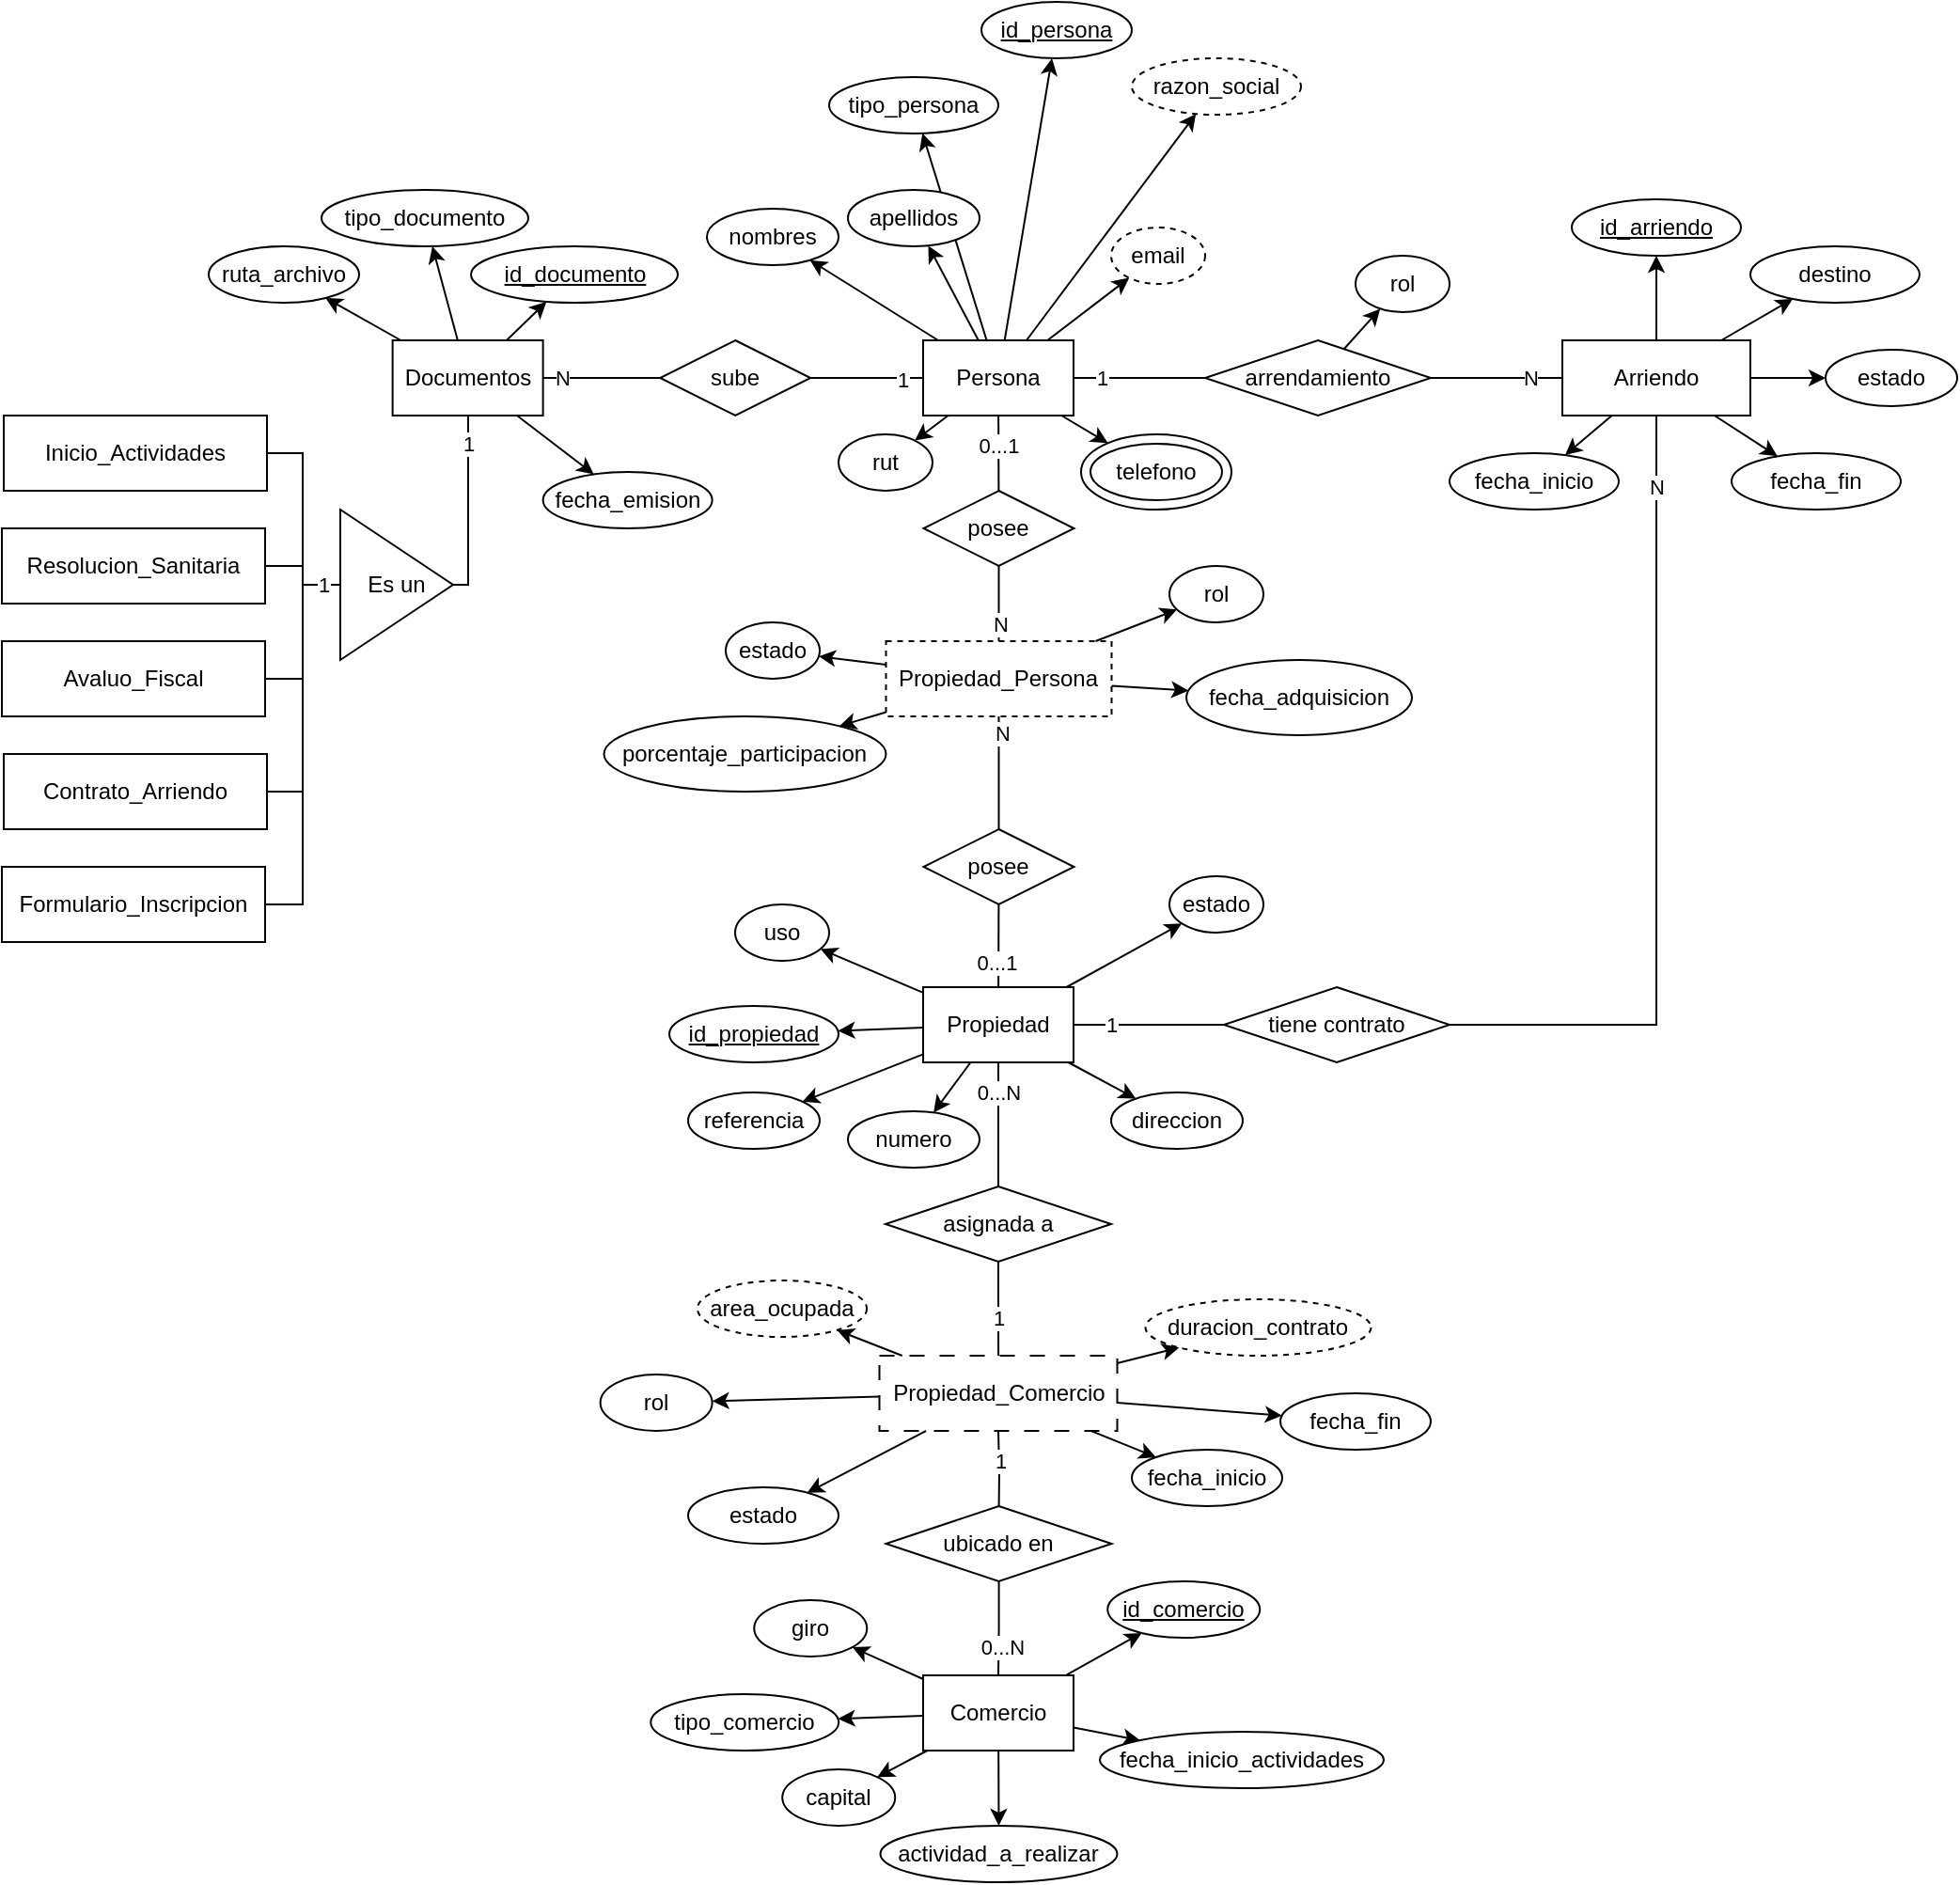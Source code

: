 <mxfile version="25.0.1" pages="7">
  <diagram name="Diagrama ER" id="DtKIO5XFwHDZ3K7n3A5H">
    <mxGraphModel dx="1551" dy="428" grid="1" gridSize="10" guides="1" tooltips="1" connect="1" arrows="1" fold="1" page="1" pageScale="1" pageWidth="827" pageHeight="1169" math="0" shadow="0">
      <root>
        <mxCell id="0" />
        <mxCell id="1" parent="0" />
        <mxCell id="pE6P2WJGbJV3E8VTcfzp-55" style="edgeStyle=orthogonalEdgeStyle;rounded=0;orthogonalLoop=1;jettySize=auto;html=1;endArrow=none;endFill=0;" parent="1" source="KVTTR3r2XRFqggm1HM6N-1" target="pE6P2WJGbJV3E8VTcfzp-54" edge="1">
          <mxGeometry relative="1" as="geometry" />
        </mxCell>
        <mxCell id="pE6P2WJGbJV3E8VTcfzp-57" value="1" style="edgeLabel;html=1;align=center;verticalAlign=middle;resizable=0;points=[];" parent="pE6P2WJGbJV3E8VTcfzp-55" vertex="1" connectable="0">
          <mxGeometry x="-0.681" relative="1" as="geometry">
            <mxPoint x="4" as="offset" />
          </mxGeometry>
        </mxCell>
        <mxCell id="ykKMeR53KBifFj36ryYj-47" style="edgeStyle=orthogonalEdgeStyle;rounded=0;orthogonalLoop=1;jettySize=auto;html=1;endArrow=none;endFill=0;" parent="1" source="KVTTR3r2XRFqggm1HM6N-1" target="ykKMeR53KBifFj36ryYj-44" edge="1">
          <mxGeometry relative="1" as="geometry" />
        </mxCell>
        <mxCell id="ykKMeR53KBifFj36ryYj-49" value="1" style="edgeLabel;html=1;align=center;verticalAlign=middle;resizable=0;points=[];" parent="ykKMeR53KBifFj36ryYj-47" vertex="1" connectable="0">
          <mxGeometry x="-0.619" y="1" relative="1" as="geometry">
            <mxPoint as="offset" />
          </mxGeometry>
        </mxCell>
        <mxCell id="KVTTR3r2XRFqggm1HM6N-1" value="Persona" style="rounded=0;whiteSpace=wrap;html=1;" parent="1" vertex="1">
          <mxGeometry x="360" y="360" width="80" height="40" as="geometry" />
        </mxCell>
        <mxCell id="KVTTR3r2XRFqggm1HM6N-3" value="" style="endArrow=classic;html=1;rounded=0;" parent="1" source="KVTTR3r2XRFqggm1HM6N-1" target="pE6P2WJGbJV3E8VTcfzp-11" edge="1">
          <mxGeometry width="50" height="50" relative="1" as="geometry">
            <mxPoint x="410" y="400" as="sourcePoint" />
            <mxPoint x="386.955" y="279.986" as="targetPoint" />
          </mxGeometry>
        </mxCell>
        <mxCell id="ykKMeR53KBifFj36ryYj-17" value="" style="edgeStyle=orthogonalEdgeStyle;rounded=0;orthogonalLoop=1;jettySize=auto;html=1;endArrow=none;endFill=0;" parent="1" source="KVTTR3r2XRFqggm1HM6N-13" target="ykKMeR53KBifFj36ryYj-16" edge="1">
          <mxGeometry relative="1" as="geometry" />
        </mxCell>
        <mxCell id="ykKMeR53KBifFj36ryYj-23" value="0...N" style="edgeLabel;html=1;align=center;verticalAlign=middle;resizable=0;points=[];" parent="ykKMeR53KBifFj36ryYj-17" vertex="1" connectable="0">
          <mxGeometry x="-0.371" relative="1" as="geometry">
            <mxPoint y="-5" as="offset" />
          </mxGeometry>
        </mxCell>
        <mxCell id="KVTTR3r2XRFqggm1HM6N-13" value="Propiedad" style="rounded=0;whiteSpace=wrap;html=1;" parent="1" vertex="1">
          <mxGeometry x="360" y="704" width="80" height="40" as="geometry" />
        </mxCell>
        <mxCell id="KVTTR3r2XRFqggm1HM6N-15" value="nombres" style="ellipse;whiteSpace=wrap;html=1;" parent="1" vertex="1">
          <mxGeometry x="245" y="290" width="70" height="30" as="geometry" />
        </mxCell>
        <mxCell id="KVTTR3r2XRFqggm1HM6N-17" value="" style="endArrow=classic;html=1;rounded=0;" parent="1" source="KVTTR3r2XRFqggm1HM6N-1" target="KVTTR3r2XRFqggm1HM6N-15" edge="1">
          <mxGeometry width="50" height="50" relative="1" as="geometry">
            <mxPoint x="375" y="370" as="sourcePoint" />
            <mxPoint x="334" y="346" as="targetPoint" />
          </mxGeometry>
        </mxCell>
        <mxCell id="KVTTR3r2XRFqggm1HM6N-18" value="rut" style="ellipse;whiteSpace=wrap;html=1;fontStyle=0" parent="1" vertex="1">
          <mxGeometry x="315" y="410" width="50" height="30" as="geometry" />
        </mxCell>
        <mxCell id="KVTTR3r2XRFqggm1HM6N-19" value="" style="endArrow=classic;html=1;rounded=0;" parent="1" source="KVTTR3r2XRFqggm1HM6N-1" target="KVTTR3r2XRFqggm1HM6N-18" edge="1">
          <mxGeometry width="50" height="50" relative="1" as="geometry">
            <mxPoint x="450" y="370" as="sourcePoint" />
            <mxPoint x="499" y="346" as="targetPoint" />
          </mxGeometry>
        </mxCell>
        <mxCell id="uyBw6wWKs2QQ2-4XAmKk-3" value="" style="endArrow=classic;html=1;rounded=0;" parent="1" source="KVTTR3r2XRFqggm1HM6N-1" target="pE6P2WJGbJV3E8VTcfzp-10" edge="1">
          <mxGeometry width="50" height="50" relative="1" as="geometry">
            <mxPoint x="400" y="360" as="sourcePoint" />
            <mxPoint x="439.459" y="319.659" as="targetPoint" />
          </mxGeometry>
        </mxCell>
        <mxCell id="uyBw6wWKs2QQ2-4XAmKk-5" value="apellidos" style="ellipse;whiteSpace=wrap;html=1;" parent="1" vertex="1">
          <mxGeometry x="320" y="280" width="70" height="30" as="geometry" />
        </mxCell>
        <mxCell id="uyBw6wWKs2QQ2-4XAmKk-6" value="" style="endArrow=classic;html=1;rounded=0;" parent="1" source="KVTTR3r2XRFqggm1HM6N-1" target="uyBw6wWKs2QQ2-4XAmKk-5" edge="1">
          <mxGeometry width="50" height="50" relative="1" as="geometry">
            <mxPoint x="340" y="380" as="sourcePoint" />
            <mxPoint x="390" y="330" as="targetPoint" />
          </mxGeometry>
        </mxCell>
        <mxCell id="uyBw6wWKs2QQ2-4XAmKk-10" value="" style="endArrow=classic;html=1;rounded=0;" parent="1" source="KVTTR3r2XRFqggm1HM6N-1" target="uyBw6wWKs2QQ2-4XAmKk-8" edge="1">
          <mxGeometry width="50" height="50" relative="1" as="geometry">
            <mxPoint x="420" y="362" as="sourcePoint" />
            <mxPoint x="467" y="330" as="targetPoint" />
          </mxGeometry>
        </mxCell>
        <mxCell id="uyBw6wWKs2QQ2-4XAmKk-11" value="email" style="ellipse;whiteSpace=wrap;html=1;strokeColor=default;dashed=1;" parent="1" vertex="1">
          <mxGeometry x="460" y="300" width="50" height="30" as="geometry" />
        </mxCell>
        <mxCell id="uyBw6wWKs2QQ2-4XAmKk-12" value="" style="endArrow=classic;html=1;rounded=0;" parent="1" source="KVTTR3r2XRFqggm1HM6N-1" target="uyBw6wWKs2QQ2-4XAmKk-11" edge="1">
          <mxGeometry width="50" height="50" relative="1" as="geometry">
            <mxPoint x="460" y="380" as="sourcePoint" />
            <mxPoint x="510" y="330" as="targetPoint" />
          </mxGeometry>
        </mxCell>
        <mxCell id="uyBw6wWKs2QQ2-4XAmKk-15" value="direccion" style="ellipse;whiteSpace=wrap;html=1;" parent="1" vertex="1">
          <mxGeometry x="460" y="760" width="70" height="30" as="geometry" />
        </mxCell>
        <mxCell id="uyBw6wWKs2QQ2-4XAmKk-16" value="Documentos" style="rounded=0;whiteSpace=wrap;html=1;" parent="1" vertex="1">
          <mxGeometry x="77.82" y="360" width="80" height="40" as="geometry" />
        </mxCell>
        <mxCell id="uyBw6wWKs2QQ2-4XAmKk-32" value="" style="group" parent="1" vertex="1" connectable="0">
          <mxGeometry x="444" y="410" width="80" height="40" as="geometry" />
        </mxCell>
        <mxCell id="uyBw6wWKs2QQ2-4XAmKk-8" value="" style="ellipse;whiteSpace=wrap;html=1;fillColor=default;" parent="uyBw6wWKs2QQ2-4XAmKk-32" vertex="1">
          <mxGeometry width="80" height="40" as="geometry" />
        </mxCell>
        <mxCell id="uyBw6wWKs2QQ2-4XAmKk-9" value="telefono" style="ellipse;whiteSpace=wrap;html=1;" parent="uyBw6wWKs2QQ2-4XAmKk-32" vertex="1">
          <mxGeometry x="5" y="5" width="70" height="30" as="geometry" />
        </mxCell>
        <mxCell id="uyBw6wWKs2QQ2-4XAmKk-37" value="uso" style="ellipse;whiteSpace=wrap;html=1;" parent="1" vertex="1">
          <mxGeometry x="260" y="660" width="50" height="30" as="geometry" />
        </mxCell>
        <mxCell id="uyBw6wWKs2QQ2-4XAmKk-38" value="Comercio" style="rounded=0;whiteSpace=wrap;html=1;" parent="1" vertex="1">
          <mxGeometry x="360" y="1070" width="80" height="40" as="geometry" />
        </mxCell>
        <mxCell id="uyBw6wWKs2QQ2-4XAmKk-40" value="actividad_a_realizar" style="ellipse;whiteSpace=wrap;html=1;" parent="1" vertex="1">
          <mxGeometry x="337.25" y="1150" width="126" height="30" as="geometry" />
        </mxCell>
        <mxCell id="uyBw6wWKs2QQ2-4XAmKk-43" value="" style="endArrow=classic;html=1;rounded=0;" parent="1" source="uyBw6wWKs2QQ2-4XAmKk-38" target="uyBw6wWKs2QQ2-4XAmKk-40" edge="1">
          <mxGeometry width="50" height="50" relative="1" as="geometry">
            <mxPoint x="235.12" y="1089" as="sourcePoint" />
            <mxPoint x="296.12" y="1087" as="targetPoint" />
          </mxGeometry>
        </mxCell>
        <mxCell id="uyBw6wWKs2QQ2-4XAmKk-100" value="" style="endArrow=classic;html=1;rounded=0;" parent="1" source="KVTTR3r2XRFqggm1HM6N-13" target="uyBw6wWKs2QQ2-4XAmKk-15" edge="1">
          <mxGeometry width="50" height="50" relative="1" as="geometry">
            <mxPoint x="450" y="693" as="sourcePoint" />
            <mxPoint x="495" y="674" as="targetPoint" />
          </mxGeometry>
        </mxCell>
        <mxCell id="uyBw6wWKs2QQ2-4XAmKk-103" value="" style="endArrow=classic;html=1;rounded=0;" parent="1" source="KVTTR3r2XRFqggm1HM6N-13" target="uyBw6wWKs2QQ2-4XAmKk-37" edge="1">
          <mxGeometry width="50" height="50" relative="1" as="geometry">
            <mxPoint x="370" y="729" as="sourcePoint" />
            <mxPoint x="339" y="744" as="targetPoint" />
          </mxGeometry>
        </mxCell>
        <mxCell id="uyBw6wWKs2QQ2-4XAmKk-108" value="tipo_comercio" style="ellipse;whiteSpace=wrap;html=1;" parent="1" vertex="1">
          <mxGeometry x="215.12" y="1080" width="100" height="30" as="geometry" />
        </mxCell>
        <mxCell id="uyBw6wWKs2QQ2-4XAmKk-109" value="" style="endArrow=classic;html=1;rounded=0;" parent="1" source="uyBw6wWKs2QQ2-4XAmKk-38" target="uyBw6wWKs2QQ2-4XAmKk-108" edge="1">
          <mxGeometry width="50" height="50" relative="1" as="geometry">
            <mxPoint x="352.12" y="1119" as="sourcePoint" />
            <mxPoint x="409.12" y="1170" as="targetPoint" />
          </mxGeometry>
        </mxCell>
        <mxCell id="uyBw6wWKs2QQ2-4XAmKk-110" value="capital" style="ellipse;whiteSpace=wrap;html=1;" parent="1" vertex="1">
          <mxGeometry x="285.12" y="1120" width="60" height="30" as="geometry" />
        </mxCell>
        <mxCell id="uyBw6wWKs2QQ2-4XAmKk-111" value="" style="endArrow=classic;html=1;rounded=0;" parent="1" source="uyBw6wWKs2QQ2-4XAmKk-38" target="uyBw6wWKs2QQ2-4XAmKk-110" edge="1">
          <mxGeometry width="50" height="50" relative="1" as="geometry">
            <mxPoint x="392.12" y="1100" as="sourcePoint" />
            <mxPoint x="365.12" y="1140" as="targetPoint" />
          </mxGeometry>
        </mxCell>
        <mxCell id="uyBw6wWKs2QQ2-4XAmKk-113" value="Arriendo" style="rounded=0;whiteSpace=wrap;html=1;" parent="1" vertex="1">
          <mxGeometry x="700" y="360" width="100" height="40" as="geometry" />
        </mxCell>
        <mxCell id="uyBw6wWKs2QQ2-4XAmKk-124" value="giro" style="ellipse;whiteSpace=wrap;html=1;" parent="1" vertex="1">
          <mxGeometry x="270.13" y="1030" width="60" height="30" as="geometry" />
        </mxCell>
        <mxCell id="uyBw6wWKs2QQ2-4XAmKk-125" value="" style="endArrow=classic;html=1;rounded=0;" parent="1" source="uyBw6wWKs2QQ2-4XAmKk-38" target="uyBw6wWKs2QQ2-4XAmKk-124" edge="1">
          <mxGeometry width="50" height="50" relative="1" as="geometry">
            <mxPoint x="365.12" y="1086" as="sourcePoint" />
            <mxPoint x="334.12" y="1091" as="targetPoint" />
          </mxGeometry>
        </mxCell>
        <mxCell id="pE6P2WJGbJV3E8VTcfzp-1" value="numero" style="ellipse;whiteSpace=wrap;html=1;" parent="1" vertex="1">
          <mxGeometry x="320" y="770" width="70" height="30" as="geometry" />
        </mxCell>
        <mxCell id="pE6P2WJGbJV3E8VTcfzp-2" value="" style="endArrow=classic;html=1;rounded=0;" parent="1" source="KVTTR3r2XRFqggm1HM6N-13" target="pE6P2WJGbJV3E8VTcfzp-1" edge="1">
          <mxGeometry width="50" height="50" relative="1" as="geometry">
            <mxPoint x="450" y="711" as="sourcePoint" />
            <mxPoint x="533" y="714" as="targetPoint" />
          </mxGeometry>
        </mxCell>
        <mxCell id="pE6P2WJGbJV3E8VTcfzp-3" value="fecha_inicio_actividades" style="ellipse;whiteSpace=wrap;html=1;" parent="1" vertex="1">
          <mxGeometry x="454" y="1100" width="151" height="30" as="geometry" />
        </mxCell>
        <mxCell id="pE6P2WJGbJV3E8VTcfzp-4" value="" style="endArrow=classic;html=1;rounded=0;" parent="1" source="uyBw6wWKs2QQ2-4XAmKk-38" target="pE6P2WJGbJV3E8VTcfzp-3" edge="1">
          <mxGeometry width="50" height="50" relative="1" as="geometry">
            <mxPoint x="421.12" y="1100" as="sourcePoint" />
            <mxPoint x="535.668" y="1097.188" as="targetPoint" />
          </mxGeometry>
        </mxCell>
        <mxCell id="pE6P2WJGbJV3E8VTcfzp-5" value="id_propiedad" style="ellipse;whiteSpace=wrap;html=1;fontStyle=4" parent="1" vertex="1">
          <mxGeometry x="225" y="714" width="90" height="30" as="geometry" />
        </mxCell>
        <mxCell id="pE6P2WJGbJV3E8VTcfzp-6" value="" style="endArrow=classic;html=1;rounded=0;" parent="1" source="KVTTR3r2XRFqggm1HM6N-13" target="pE6P2WJGbJV3E8VTcfzp-5" edge="1">
          <mxGeometry width="50" height="50" relative="1" as="geometry">
            <mxPoint x="370" y="712" as="sourcePoint" />
            <mxPoint x="340" y="713" as="targetPoint" />
          </mxGeometry>
        </mxCell>
        <mxCell id="pE6P2WJGbJV3E8VTcfzp-7" value="id_persona" style="ellipse;whiteSpace=wrap;html=1;fontStyle=4" parent="1" vertex="1">
          <mxGeometry x="391" y="180" width="80" height="30" as="geometry" />
        </mxCell>
        <mxCell id="pE6P2WJGbJV3E8VTcfzp-8" value="" style="endArrow=classic;html=1;rounded=0;" parent="1" source="KVTTR3r2XRFqggm1HM6N-1" target="pE6P2WJGbJV3E8VTcfzp-7" edge="1">
          <mxGeometry width="50" height="50" relative="1" as="geometry">
            <mxPoint x="416" y="370" as="sourcePoint" />
            <mxPoint x="435" y="310" as="targetPoint" />
          </mxGeometry>
        </mxCell>
        <mxCell id="pE6P2WJGbJV3E8VTcfzp-10" value="razon_social" style="ellipse;whiteSpace=wrap;html=1;dashed=1;" parent="1" vertex="1">
          <mxGeometry x="471" y="210" width="90" height="30" as="geometry" />
        </mxCell>
        <mxCell id="pE6P2WJGbJV3E8VTcfzp-11" value="tipo_persona" style="ellipse;whiteSpace=wrap;html=1;" parent="1" vertex="1">
          <mxGeometry x="310" y="220" width="90" height="30" as="geometry" />
        </mxCell>
        <mxCell id="pE6P2WJGbJV3E8VTcfzp-13" value="tipo_documento" style="ellipse;whiteSpace=wrap;html=1;" parent="1" vertex="1">
          <mxGeometry x="40.0" y="280" width="110" height="30" as="geometry" />
        </mxCell>
        <mxCell id="pE6P2WJGbJV3E8VTcfzp-14" value="ruta_archivo" style="ellipse;whiteSpace=wrap;html=1;" parent="1" vertex="1">
          <mxGeometry x="-20" y="310" width="80" height="30" as="geometry" />
        </mxCell>
        <mxCell id="pE6P2WJGbJV3E8VTcfzp-15" value="fecha_emision" style="ellipse;whiteSpace=wrap;html=1;" parent="1" vertex="1">
          <mxGeometry x="157.82" y="430" width="90" height="30" as="geometry" />
        </mxCell>
        <mxCell id="pE6P2WJGbJV3E8VTcfzp-17" value="" style="endArrow=classic;html=1;rounded=0;" parent="1" source="uyBw6wWKs2QQ2-4XAmKk-16" target="pE6P2WJGbJV3E8VTcfzp-14" edge="1">
          <mxGeometry width="50" height="50" relative="1" as="geometry">
            <mxPoint x="37.82" y="414.63" as="sourcePoint" />
            <mxPoint x="-22.18" y="414.63" as="targetPoint" />
          </mxGeometry>
        </mxCell>
        <mxCell id="pE6P2WJGbJV3E8VTcfzp-18" value="" style="endArrow=classic;html=1;rounded=0;" parent="1" source="uyBw6wWKs2QQ2-4XAmKk-16" target="pE6P2WJGbJV3E8VTcfzp-13" edge="1">
          <mxGeometry width="50" height="50" relative="1" as="geometry">
            <mxPoint x="7.82" y="392" as="sourcePoint" />
            <mxPoint x="-56.18" y="404" as="targetPoint" />
          </mxGeometry>
        </mxCell>
        <mxCell id="pE6P2WJGbJV3E8VTcfzp-19" value="" style="endArrow=classic;html=1;rounded=0;" parent="1" source="uyBw6wWKs2QQ2-4XAmKk-16" target="pE6P2WJGbJV3E8VTcfzp-15" edge="1">
          <mxGeometry width="50" height="50" relative="1" as="geometry">
            <mxPoint x="7.82" y="371" as="sourcePoint" />
            <mxPoint x="-44.18" y="352" as="targetPoint" />
          </mxGeometry>
        </mxCell>
        <mxCell id="pE6P2WJGbJV3E8VTcfzp-25" value="destino" style="ellipse;whiteSpace=wrap;html=1;" parent="1" vertex="1">
          <mxGeometry x="800" y="310" width="90" height="30" as="geometry" />
        </mxCell>
        <mxCell id="pE6P2WJGbJV3E8VTcfzp-26" value="fecha_inicio" style="ellipse;whiteSpace=wrap;html=1;" parent="1" vertex="1">
          <mxGeometry x="640" y="420" width="90" height="30" as="geometry" />
        </mxCell>
        <mxCell id="pE6P2WJGbJV3E8VTcfzp-27" value="fecha_fin" style="ellipse;whiteSpace=wrap;html=1;" parent="1" vertex="1">
          <mxGeometry x="790" y="420" width="90" height="30" as="geometry" />
        </mxCell>
        <mxCell id="pE6P2WJGbJV3E8VTcfzp-30" value="" style="endArrow=classic;html=1;rounded=0;" parent="1" source="uyBw6wWKs2QQ2-4XAmKk-113" target="pE6P2WJGbJV3E8VTcfzp-25" edge="1">
          <mxGeometry width="50" height="50" relative="1" as="geometry">
            <mxPoint x="829" y="375" as="sourcePoint" />
            <mxPoint x="863" y="365" as="targetPoint" />
          </mxGeometry>
        </mxCell>
        <mxCell id="pE6P2WJGbJV3E8VTcfzp-32" value="" style="endArrow=classic;html=1;rounded=0;" parent="1" source="uyBw6wWKs2QQ2-4XAmKk-113" target="pE6P2WJGbJV3E8VTcfzp-26" edge="1">
          <mxGeometry width="50" height="50" relative="1" as="geometry">
            <mxPoint x="794" y="410" as="sourcePoint" />
            <mxPoint x="823" y="450" as="targetPoint" />
          </mxGeometry>
        </mxCell>
        <mxCell id="pE6P2WJGbJV3E8VTcfzp-33" value="" style="endArrow=classic;html=1;rounded=0;" parent="1" source="uyBw6wWKs2QQ2-4XAmKk-113" target="pE6P2WJGbJV3E8VTcfzp-27" edge="1">
          <mxGeometry width="50" height="50" relative="1" as="geometry">
            <mxPoint x="762" y="410" as="sourcePoint" />
            <mxPoint x="739" y="440" as="targetPoint" />
          </mxGeometry>
        </mxCell>
        <mxCell id="OSDOR3JBM_ej1L8ygEFd-3" style="edgeStyle=orthogonalEdgeStyle;rounded=0;orthogonalLoop=1;jettySize=auto;html=1;endArrow=none;endFill=0;" parent="1" source="pE6P2WJGbJV3E8VTcfzp-38" target="OSDOR3JBM_ej1L8ygEFd-1" edge="1">
          <mxGeometry relative="1" as="geometry" />
        </mxCell>
        <mxCell id="OSDOR3JBM_ej1L8ygEFd-7" value="N" style="edgeLabel;html=1;align=center;verticalAlign=middle;resizable=0;points=[];" parent="OSDOR3JBM_ej1L8ygEFd-3" vertex="1" connectable="0">
          <mxGeometry x="0.738" y="1" relative="1" as="geometry">
            <mxPoint x="-1" y="-4" as="offset" />
          </mxGeometry>
        </mxCell>
        <mxCell id="pE6P2WJGbJV3E8VTcfzp-38" value="posee" style="rhombus;whiteSpace=wrap;html=1;" parent="1" vertex="1">
          <mxGeometry x="360.25" y="440" width="80" height="40" as="geometry" />
        </mxCell>
        <mxCell id="pE6P2WJGbJV3E8VTcfzp-39" value="" style="endArrow=none;html=1;rounded=0;endFill=0;" parent="1" source="KVTTR3r2XRFqggm1HM6N-1" target="pE6P2WJGbJV3E8VTcfzp-38" edge="1">
          <mxGeometry width="50" height="50" relative="1" as="geometry">
            <mxPoint x="271" y="432.317" as="sourcePoint" />
            <mxPoint x="667.893" y="238.53" as="targetPoint" />
          </mxGeometry>
        </mxCell>
        <mxCell id="pE6P2WJGbJV3E8VTcfzp-50" value="0...1" style="edgeLabel;html=1;align=center;verticalAlign=middle;resizable=0;points=[];" parent="pE6P2WJGbJV3E8VTcfzp-39" vertex="1" connectable="0">
          <mxGeometry x="-0.467" relative="1" as="geometry">
            <mxPoint y="5" as="offset" />
          </mxGeometry>
        </mxCell>
        <mxCell id="pE6P2WJGbJV3E8VTcfzp-40" value="" style="endArrow=none;html=1;rounded=0;endFill=0;" parent="1" source="OSDOR3JBM_ej1L8ygEFd-2" target="KVTTR3r2XRFqggm1HM6N-13" edge="1">
          <mxGeometry width="50" height="50" relative="1" as="geometry">
            <mxPoint x="400" y="660" as="sourcePoint" />
            <mxPoint x="530" y="615" as="targetPoint" />
          </mxGeometry>
        </mxCell>
        <mxCell id="pE6P2WJGbJV3E8VTcfzp-51" value="0...1" style="edgeLabel;html=1;align=center;verticalAlign=middle;resizable=0;points=[];" parent="pE6P2WJGbJV3E8VTcfzp-40" vertex="1" connectable="0">
          <mxGeometry x="0.403" y="-1" relative="1" as="geometry">
            <mxPoint as="offset" />
          </mxGeometry>
        </mxCell>
        <mxCell id="pE6P2WJGbJV3E8VTcfzp-41" value="id_comercio" style="ellipse;whiteSpace=wrap;html=1;fontStyle=4" parent="1" vertex="1">
          <mxGeometry x="458.12" y="1020" width="81" height="30" as="geometry" />
        </mxCell>
        <mxCell id="pE6P2WJGbJV3E8VTcfzp-42" value="" style="endArrow=classic;html=1;rounded=0;" parent="1" source="uyBw6wWKs2QQ2-4XAmKk-38" target="pE6P2WJGbJV3E8VTcfzp-41" edge="1">
          <mxGeometry width="50" height="50" relative="1" as="geometry">
            <mxPoint x="433.12" y="1100" as="sourcePoint" />
            <mxPoint x="505.12" y="1151" as="targetPoint" />
          </mxGeometry>
        </mxCell>
        <mxCell id="pE6P2WJGbJV3E8VTcfzp-43" value="id_documento" style="ellipse;whiteSpace=wrap;html=1;fontStyle=4" parent="1" vertex="1">
          <mxGeometry x="119.5" y="310" width="110" height="30" as="geometry" />
        </mxCell>
        <mxCell id="pE6P2WJGbJV3E8VTcfzp-44" value="" style="endArrow=classic;html=1;rounded=0;" parent="1" source="uyBw6wWKs2QQ2-4XAmKk-16" target="pE6P2WJGbJV3E8VTcfzp-43" edge="1">
          <mxGeometry width="50" height="50" relative="1" as="geometry">
            <mxPoint x="14.82" y="365" as="sourcePoint" />
            <mxPoint x="137.841" y="319.938" as="targetPoint" />
          </mxGeometry>
        </mxCell>
        <mxCell id="pE6P2WJGbJV3E8VTcfzp-56" style="edgeStyle=orthogonalEdgeStyle;rounded=0;orthogonalLoop=1;jettySize=auto;html=1;endArrow=none;endFill=0;" parent="1" source="pE6P2WJGbJV3E8VTcfzp-54" target="uyBw6wWKs2QQ2-4XAmKk-113" edge="1">
          <mxGeometry relative="1" as="geometry" />
        </mxCell>
        <mxCell id="pE6P2WJGbJV3E8VTcfzp-60" value="N" style="edgeLabel;html=1;align=center;verticalAlign=middle;resizable=0;points=[];" parent="pE6P2WJGbJV3E8VTcfzp-56" vertex="1" connectable="0">
          <mxGeometry x="0.724" y="-1" relative="1" as="geometry">
            <mxPoint x="-8" y="-1" as="offset" />
          </mxGeometry>
        </mxCell>
        <mxCell id="pE6P2WJGbJV3E8VTcfzp-54" value="arrendamiento" style="rhombus;whiteSpace=wrap;html=1;" parent="1" vertex="1">
          <mxGeometry x="510" y="360" width="120" height="40" as="geometry" />
        </mxCell>
        <mxCell id="pE6P2WJGbJV3E8VTcfzp-58" value="rol" style="ellipse;whiteSpace=wrap;html=1;" parent="1" vertex="1">
          <mxGeometry x="590" y="315" width="50" height="30" as="geometry" />
        </mxCell>
        <mxCell id="pE6P2WJGbJV3E8VTcfzp-59" value="" style="endArrow=classic;html=1;rounded=0;" parent="1" source="pE6P2WJGbJV3E8VTcfzp-54" target="pE6P2WJGbJV3E8VTcfzp-58" edge="1">
          <mxGeometry width="50" height="50" relative="1" as="geometry">
            <mxPoint x="778" y="370" as="sourcePoint" />
            <mxPoint x="771" y="250" as="targetPoint" />
          </mxGeometry>
        </mxCell>
        <mxCell id="pE6P2WJGbJV3E8VTcfzp-61" style="edgeStyle=orthogonalEdgeStyle;rounded=0;orthogonalLoop=1;jettySize=auto;html=1;endArrow=none;endFill=0;" parent="1" source="KVTTR3r2XRFqggm1HM6N-13" target="pE6P2WJGbJV3E8VTcfzp-63" edge="1">
          <mxGeometry relative="1" as="geometry">
            <mxPoint x="440.5" y="700" as="sourcePoint" />
          </mxGeometry>
        </mxCell>
        <mxCell id="pE6P2WJGbJV3E8VTcfzp-62" value="1" style="edgeLabel;html=1;align=center;verticalAlign=middle;resizable=0;points=[];" parent="pE6P2WJGbJV3E8VTcfzp-61" vertex="1" connectable="0">
          <mxGeometry x="-0.681" relative="1" as="geometry">
            <mxPoint x="7" as="offset" />
          </mxGeometry>
        </mxCell>
        <mxCell id="pE6P2WJGbJV3E8VTcfzp-63" value="tiene contrato" style="rhombus;whiteSpace=wrap;html=1;" parent="1" vertex="1">
          <mxGeometry x="520" y="704" width="120" height="40" as="geometry" />
        </mxCell>
        <mxCell id="pE6P2WJGbJV3E8VTcfzp-64" style="edgeStyle=orthogonalEdgeStyle;rounded=0;orthogonalLoop=1;jettySize=auto;html=1;endArrow=none;endFill=0;" parent="1" source="pE6P2WJGbJV3E8VTcfzp-63" target="uyBw6wWKs2QQ2-4XAmKk-113" edge="1">
          <mxGeometry relative="1" as="geometry">
            <mxPoint x="719.5" y="540" as="targetPoint" />
          </mxGeometry>
        </mxCell>
        <mxCell id="pE6P2WJGbJV3E8VTcfzp-65" value="N" style="edgeLabel;html=1;align=center;verticalAlign=middle;resizable=0;points=[];" parent="pE6P2WJGbJV3E8VTcfzp-64" vertex="1" connectable="0">
          <mxGeometry x="0.724" y="-1" relative="1" as="geometry">
            <mxPoint x="-1" y="-22" as="offset" />
          </mxGeometry>
        </mxCell>
        <mxCell id="ykKMeR53KBifFj36ryYj-20" style="edgeStyle=orthogonalEdgeStyle;rounded=0;orthogonalLoop=1;jettySize=auto;html=1;endArrow=none;endFill=0;" parent="1" target="ykKMeR53KBifFj36ryYj-19" edge="1">
          <mxGeometry relative="1" as="geometry">
            <mxPoint x="400" y="940" as="sourcePoint" />
          </mxGeometry>
        </mxCell>
        <mxCell id="ykKMeR53KBifFj36ryYj-27" value="1" style="edgeLabel;html=1;align=center;verticalAlign=middle;resizable=0;points=[];" parent="ykKMeR53KBifFj36ryYj-20" vertex="1" connectable="0">
          <mxGeometry x="-0.44" relative="1" as="geometry">
            <mxPoint y="4" as="offset" />
          </mxGeometry>
        </mxCell>
        <mxCell id="ykKMeR53KBifFj36ryYj-8" value="Propiedad_Comercio" style="rounded=0;whiteSpace=wrap;html=1;dashed=1;dashPattern=8 8;" parent="1" vertex="1">
          <mxGeometry x="336.75" y="900" width="126.5" height="40" as="geometry" />
        </mxCell>
        <mxCell id="ykKMeR53KBifFj36ryYj-10" value="fecha_inicio" style="ellipse;whiteSpace=wrap;html=1;" parent="1" vertex="1">
          <mxGeometry x="471" y="950" width="80" height="30" as="geometry" />
        </mxCell>
        <mxCell id="ykKMeR53KBifFj36ryYj-11" value="" style="endArrow=classic;html=1;rounded=0;" parent="1" source="ykKMeR53KBifFj36ryYj-8" target="ykKMeR53KBifFj36ryYj-10" edge="1">
          <mxGeometry width="50" height="50" relative="1" as="geometry">
            <mxPoint x="444.87" y="1033" as="sourcePoint" />
            <mxPoint x="482.87" y="1016" as="targetPoint" />
          </mxGeometry>
        </mxCell>
        <mxCell id="ykKMeR53KBifFj36ryYj-12" value="rol" style="ellipse;whiteSpace=wrap;html=1;" parent="1" vertex="1">
          <mxGeometry x="188.32" y="910" width="59.5" height="30" as="geometry" />
        </mxCell>
        <mxCell id="ykKMeR53KBifFj36ryYj-13" value="estado" style="ellipse;whiteSpace=wrap;html=1;" parent="1" vertex="1">
          <mxGeometry x="235" y="970" width="80" height="30" as="geometry" />
        </mxCell>
        <mxCell id="ykKMeR53KBifFj36ryYj-14" value="" style="endArrow=classic;html=1;rounded=0;" parent="1" source="ykKMeR53KBifFj36ryYj-8" target="ykKMeR53KBifFj36ryYj-12" edge="1">
          <mxGeometry width="50" height="50" relative="1" as="geometry">
            <mxPoint x="364.87" y="1032" as="sourcePoint" />
            <mxPoint x="327.87" y="1015" as="targetPoint" />
          </mxGeometry>
        </mxCell>
        <mxCell id="ykKMeR53KBifFj36ryYj-15" value="" style="endArrow=classic;html=1;rounded=0;" parent="1" source="ykKMeR53KBifFj36ryYj-8" target="ykKMeR53KBifFj36ryYj-13" edge="1">
          <mxGeometry width="50" height="50" relative="1" as="geometry">
            <mxPoint x="364.87" y="1032" as="sourcePoint" />
            <mxPoint x="327.87" y="1015" as="targetPoint" />
          </mxGeometry>
        </mxCell>
        <mxCell id="ykKMeR53KBifFj36ryYj-18" style="edgeStyle=orthogonalEdgeStyle;rounded=0;orthogonalLoop=1;jettySize=auto;html=1;endArrow=none;endFill=0;" parent="1" source="ykKMeR53KBifFj36ryYj-16" target="ykKMeR53KBifFj36ryYj-8" edge="1">
          <mxGeometry relative="1" as="geometry" />
        </mxCell>
        <mxCell id="ykKMeR53KBifFj36ryYj-24" value="1" style="edgeLabel;html=1;align=center;verticalAlign=middle;resizable=0;points=[];" parent="ykKMeR53KBifFj36ryYj-18" vertex="1" connectable="0">
          <mxGeometry x="0.304" y="1" relative="1" as="geometry">
            <mxPoint x="-1" y="-3" as="offset" />
          </mxGeometry>
        </mxCell>
        <mxCell id="ykKMeR53KBifFj36ryYj-16" value="asignada a" style="rhombus;whiteSpace=wrap;html=1;" parent="1" vertex="1">
          <mxGeometry x="340" y="810" width="120" height="40" as="geometry" />
        </mxCell>
        <mxCell id="ykKMeR53KBifFj36ryYj-21" style="edgeStyle=orthogonalEdgeStyle;rounded=0;orthogonalLoop=1;jettySize=auto;html=1;endArrow=none;endFill=0;" parent="1" source="ykKMeR53KBifFj36ryYj-19" target="uyBw6wWKs2QQ2-4XAmKk-38" edge="1">
          <mxGeometry relative="1" as="geometry">
            <mxPoint x="401.162" y="1029.986" as="sourcePoint" />
          </mxGeometry>
        </mxCell>
        <mxCell id="ykKMeR53KBifFj36ryYj-26" value="1" style="edgeLabel;html=1;align=center;verticalAlign=middle;resizable=0;points=[];" parent="ykKMeR53KBifFj36ryYj-21" vertex="1" connectable="0">
          <mxGeometry x="0.387" relative="1" as="geometry">
            <mxPoint as="offset" />
          </mxGeometry>
        </mxCell>
        <mxCell id="F0YfxpG4NaSHhBOkq51F-1" value="0...N" style="edgeLabel;html=1;align=center;verticalAlign=middle;resizable=0;points=[];" parent="ykKMeR53KBifFj36ryYj-21" vertex="1" connectable="0">
          <mxGeometry x="0.409" y="2" relative="1" as="geometry">
            <mxPoint as="offset" />
          </mxGeometry>
        </mxCell>
        <mxCell id="ykKMeR53KBifFj36ryYj-19" value="ubicado en" style="rhombus;whiteSpace=wrap;html=1;" parent="1" vertex="1">
          <mxGeometry x="340.25" y="980" width="120" height="40" as="geometry" />
        </mxCell>
        <mxCell id="ykKMeR53KBifFj36ryYj-32" value="area_ocupada" style="ellipse;whiteSpace=wrap;html=1;dashed=1;" parent="1" vertex="1">
          <mxGeometry x="239.94" y="860" width="90.12" height="30" as="geometry" />
        </mxCell>
        <mxCell id="ykKMeR53KBifFj36ryYj-33" value="" style="endArrow=classic;html=1;rounded=0;" parent="1" source="ykKMeR53KBifFj36ryYj-8" target="ykKMeR53KBifFj36ryYj-32" edge="1">
          <mxGeometry width="50" height="50" relative="1" as="geometry">
            <mxPoint x="347" y="918" as="sourcePoint" />
            <mxPoint x="248" y="900" as="targetPoint" />
          </mxGeometry>
        </mxCell>
        <mxCell id="ykKMeR53KBifFj36ryYj-34" value="duracion_contrato" style="ellipse;whiteSpace=wrap;html=1;dashed=1;" parent="1" vertex="1">
          <mxGeometry x="478.25" y="870" width="120" height="30" as="geometry" />
        </mxCell>
        <mxCell id="ykKMeR53KBifFj36ryYj-35" value="" style="endArrow=classic;html=1;rounded=0;" parent="1" source="ykKMeR53KBifFj36ryYj-8" target="ykKMeR53KBifFj36ryYj-34" edge="1">
          <mxGeometry width="50" height="50" relative="1" as="geometry">
            <mxPoint x="363" y="910" as="sourcePoint" />
            <mxPoint x="333" y="897" as="targetPoint" />
          </mxGeometry>
        </mxCell>
        <mxCell id="ykKMeR53KBifFj36ryYj-38" value="" style="endArrow=classic;html=1;rounded=0;" parent="1" source="ykKMeR53KBifFj36ryYj-8" target="ykKMeR53KBifFj36ryYj-39" edge="1">
          <mxGeometry width="50" height="50" relative="1" as="geometry">
            <mxPoint x="473" y="923" as="sourcePoint" />
            <mxPoint x="569" y="886" as="targetPoint" />
          </mxGeometry>
        </mxCell>
        <mxCell id="ykKMeR53KBifFj36ryYj-39" value="fecha_fin" style="ellipse;whiteSpace=wrap;html=1;" parent="1" vertex="1">
          <mxGeometry x="550" y="920" width="80" height="30" as="geometry" />
        </mxCell>
        <mxCell id="ykKMeR53KBifFj36ryYj-48" style="edgeStyle=orthogonalEdgeStyle;rounded=0;orthogonalLoop=1;jettySize=auto;html=1;endArrow=none;endFill=0;" parent="1" source="ykKMeR53KBifFj36ryYj-44" target="uyBw6wWKs2QQ2-4XAmKk-16" edge="1">
          <mxGeometry relative="1" as="geometry" />
        </mxCell>
        <mxCell id="ykKMeR53KBifFj36ryYj-50" value="N" style="edgeLabel;html=1;align=center;verticalAlign=middle;resizable=0;points=[];" parent="ykKMeR53KBifFj36ryYj-48" vertex="1" connectable="0">
          <mxGeometry x="0.826" relative="1" as="geometry">
            <mxPoint x="5" as="offset" />
          </mxGeometry>
        </mxCell>
        <mxCell id="ykKMeR53KBifFj36ryYj-44" value="sube" style="rhombus;whiteSpace=wrap;html=1;" parent="1" vertex="1">
          <mxGeometry x="220.12" y="360" width="80" height="40" as="geometry" />
        </mxCell>
        <mxCell id="ykKMeR53KBifFj36ryYj-51" value="referencia" style="ellipse;whiteSpace=wrap;html=1;" parent="1" vertex="1">
          <mxGeometry x="235" y="760" width="70" height="30" as="geometry" />
        </mxCell>
        <mxCell id="ykKMeR53KBifFj36ryYj-52" value="" style="endArrow=classic;html=1;rounded=0;" parent="1" source="KVTTR3r2XRFqggm1HM6N-13" target="ykKMeR53KBifFj36ryYj-51" edge="1">
          <mxGeometry width="50" height="50" relative="1" as="geometry">
            <mxPoint x="390" y="754" as="sourcePoint" />
            <mxPoint x="364" y="781" as="targetPoint" />
          </mxGeometry>
        </mxCell>
        <mxCell id="njHUajwt2zUkAfSj3cnM-11" style="edgeStyle=orthogonalEdgeStyle;rounded=0;orthogonalLoop=1;jettySize=auto;html=1;endArrow=none;endFill=0;" parent="1" source="njHUajwt2zUkAfSj3cnM-1" target="njHUajwt2zUkAfSj3cnM-6" edge="1">
          <mxGeometry relative="1" as="geometry">
            <Array as="points">
              <mxPoint x="30" y="660" />
              <mxPoint x="30" y="490" />
            </Array>
          </mxGeometry>
        </mxCell>
        <mxCell id="njHUajwt2zUkAfSj3cnM-1" value="Formulario_Inscripcion" style="rounded=0;whiteSpace=wrap;html=1;" parent="1" vertex="1">
          <mxGeometry x="-130" y="640" width="140" height="40" as="geometry" />
        </mxCell>
        <mxCell id="njHUajwt2zUkAfSj3cnM-10" style="edgeStyle=orthogonalEdgeStyle;rounded=0;orthogonalLoop=1;jettySize=auto;html=1;endArrow=none;endFill=0;" parent="1" source="njHUajwt2zUkAfSj3cnM-2" target="njHUajwt2zUkAfSj3cnM-6" edge="1">
          <mxGeometry relative="1" as="geometry">
            <Array as="points">
              <mxPoint x="30" y="600" />
              <mxPoint x="30" y="490" />
            </Array>
          </mxGeometry>
        </mxCell>
        <mxCell id="njHUajwt2zUkAfSj3cnM-2" value="Contrato_Arriendo" style="rounded=0;whiteSpace=wrap;html=1;" parent="1" vertex="1">
          <mxGeometry x="-129" y="580" width="140" height="40" as="geometry" />
        </mxCell>
        <mxCell id="njHUajwt2zUkAfSj3cnM-7" style="edgeStyle=orthogonalEdgeStyle;rounded=0;orthogonalLoop=1;jettySize=auto;html=1;endArrow=none;endFill=0;" parent="1" source="njHUajwt2zUkAfSj3cnM-3" target="njHUajwt2zUkAfSj3cnM-6" edge="1">
          <mxGeometry relative="1" as="geometry">
            <Array as="points">
              <mxPoint x="30" y="420" />
              <mxPoint x="30" y="490" />
            </Array>
          </mxGeometry>
        </mxCell>
        <mxCell id="njHUajwt2zUkAfSj3cnM-3" value="Inicio_Actividades" style="rounded=0;whiteSpace=wrap;html=1;" parent="1" vertex="1">
          <mxGeometry x="-129" y="400" width="140" height="40" as="geometry" />
        </mxCell>
        <mxCell id="njHUajwt2zUkAfSj3cnM-8" style="edgeStyle=orthogonalEdgeStyle;rounded=0;orthogonalLoop=1;jettySize=auto;html=1;endArrow=none;endFill=0;" parent="1" source="njHUajwt2zUkAfSj3cnM-4" target="njHUajwt2zUkAfSj3cnM-6" edge="1">
          <mxGeometry relative="1" as="geometry">
            <Array as="points">
              <mxPoint x="30" y="480" />
              <mxPoint x="30" y="490" />
            </Array>
          </mxGeometry>
        </mxCell>
        <mxCell id="njHUajwt2zUkAfSj3cnM-4" value="Resolucion_Sanitaria" style="rounded=0;whiteSpace=wrap;html=1;" parent="1" vertex="1">
          <mxGeometry x="-130" y="460" width="140" height="40" as="geometry" />
        </mxCell>
        <mxCell id="njHUajwt2zUkAfSj3cnM-9" style="edgeStyle=orthogonalEdgeStyle;rounded=0;orthogonalLoop=1;jettySize=auto;html=1;endArrow=none;endFill=0;" parent="1" source="njHUajwt2zUkAfSj3cnM-5" target="njHUajwt2zUkAfSj3cnM-6" edge="1">
          <mxGeometry relative="1" as="geometry">
            <Array as="points">
              <mxPoint x="30" y="540" />
              <mxPoint x="30" y="490" />
            </Array>
          </mxGeometry>
        </mxCell>
        <mxCell id="njHUajwt2zUkAfSj3cnM-13" value="1" style="edgeLabel;html=1;align=center;verticalAlign=middle;resizable=0;points=[];" parent="njHUajwt2zUkAfSj3cnM-9" vertex="1" connectable="0">
          <mxGeometry x="0.852" y="1" relative="1" as="geometry">
            <mxPoint x="-3" y="1" as="offset" />
          </mxGeometry>
        </mxCell>
        <mxCell id="njHUajwt2zUkAfSj3cnM-5" value="Avaluo_Fiscal" style="rounded=0;whiteSpace=wrap;html=1;" parent="1" vertex="1">
          <mxGeometry x="-130" y="520" width="140" height="40" as="geometry" />
        </mxCell>
        <mxCell id="njHUajwt2zUkAfSj3cnM-12" style="edgeStyle=orthogonalEdgeStyle;rounded=0;orthogonalLoop=1;jettySize=auto;html=1;endArrow=none;endFill=0;" parent="1" source="njHUajwt2zUkAfSj3cnM-6" target="uyBw6wWKs2QQ2-4XAmKk-16" edge="1">
          <mxGeometry relative="1" as="geometry">
            <Array as="points">
              <mxPoint x="118" y="490" />
            </Array>
          </mxGeometry>
        </mxCell>
        <mxCell id="njHUajwt2zUkAfSj3cnM-14" value="1" style="edgeLabel;html=1;align=center;verticalAlign=middle;resizable=0;points=[];" parent="njHUajwt2zUkAfSj3cnM-12" vertex="1" connectable="0">
          <mxGeometry x="0.84" relative="1" as="geometry">
            <mxPoint y="7" as="offset" />
          </mxGeometry>
        </mxCell>
        <mxCell id="njHUajwt2zUkAfSj3cnM-6" value="Es un" style="triangle;whiteSpace=wrap;html=1;" parent="1" vertex="1">
          <mxGeometry x="50" y="450" width="60" height="80" as="geometry" />
        </mxCell>
        <mxCell id="OSDOR3JBM_ej1L8ygEFd-6" style="edgeStyle=orthogonalEdgeStyle;rounded=0;orthogonalLoop=1;jettySize=auto;html=1;endArrow=none;endFill=0;" parent="1" source="OSDOR3JBM_ej1L8ygEFd-1" target="OSDOR3JBM_ej1L8ygEFd-2" edge="1">
          <mxGeometry relative="1" as="geometry" />
        </mxCell>
        <mxCell id="OSDOR3JBM_ej1L8ygEFd-8" value="N" style="edgeLabel;html=1;align=center;verticalAlign=middle;resizable=0;points=[];" parent="OSDOR3JBM_ej1L8ygEFd-6" vertex="1" connectable="0">
          <mxGeometry x="-0.72" y="1" relative="1" as="geometry">
            <mxPoint as="offset" />
          </mxGeometry>
        </mxCell>
        <mxCell id="OSDOR3JBM_ej1L8ygEFd-1" value="Propiedad_Persona" style="rounded=0;whiteSpace=wrap;html=1;dashed=1;" parent="1" vertex="1">
          <mxGeometry x="340.25" y="520" width="120" height="40" as="geometry" />
        </mxCell>
        <mxCell id="OSDOR3JBM_ej1L8ygEFd-2" value="posee" style="rhombus;whiteSpace=wrap;html=1;" parent="1" vertex="1">
          <mxGeometry x="360.25" y="620" width="80" height="40" as="geometry" />
        </mxCell>
        <mxCell id="OSDOR3JBM_ej1L8ygEFd-10" value="rol" style="ellipse;whiteSpace=wrap;html=1;fontStyle=0" parent="1" vertex="1">
          <mxGeometry x="491" y="480" width="50" height="30" as="geometry" />
        </mxCell>
        <mxCell id="OSDOR3JBM_ej1L8ygEFd-11" value="&lt;p data-pm-slice=&quot;0 0 []&quot;&gt;fecha_adquisicion&lt;/p&gt;" style="ellipse;whiteSpace=wrap;html=1;fontStyle=0" parent="1" vertex="1">
          <mxGeometry x="500" y="530" width="120" height="40" as="geometry" />
        </mxCell>
        <mxCell id="OSDOR3JBM_ej1L8ygEFd-12" value="estado" style="ellipse;whiteSpace=wrap;html=1;fontStyle=0" parent="1" vertex="1">
          <mxGeometry x="255" y="510" width="50" height="30" as="geometry" />
        </mxCell>
        <mxCell id="OSDOR3JBM_ej1L8ygEFd-13" value="" style="endArrow=classic;html=1;rounded=0;" parent="1" source="OSDOR3JBM_ej1L8ygEFd-1" target="OSDOR3JBM_ej1L8ygEFd-12" edge="1">
          <mxGeometry width="50" height="50" relative="1" as="geometry">
            <mxPoint x="220.12" y="530" as="sourcePoint" />
            <mxPoint x="261.12" y="561" as="targetPoint" />
          </mxGeometry>
        </mxCell>
        <mxCell id="OSDOR3JBM_ej1L8ygEFd-14" value="" style="endArrow=classic;html=1;rounded=0;" parent="1" source="OSDOR3JBM_ej1L8ygEFd-1" target="OSDOR3JBM_ej1L8ygEFd-11" edge="1">
          <mxGeometry width="50" height="50" relative="1" as="geometry">
            <mxPoint x="350" y="542" as="sourcePoint" />
            <mxPoint x="325" y="538" as="targetPoint" />
          </mxGeometry>
        </mxCell>
        <mxCell id="OSDOR3JBM_ej1L8ygEFd-15" value="" style="endArrow=classic;html=1;rounded=0;" parent="1" source="OSDOR3JBM_ej1L8ygEFd-1" target="OSDOR3JBM_ej1L8ygEFd-10" edge="1">
          <mxGeometry width="50" height="50" relative="1" as="geometry">
            <mxPoint x="470" y="556" as="sourcePoint" />
            <mxPoint x="514" y="560" as="targetPoint" />
          </mxGeometry>
        </mxCell>
        <mxCell id="OSDOR3JBM_ej1L8ygEFd-18" value="&lt;p data-pm-slice=&quot;0 0 []&quot;&gt;porcentaje_participacion&lt;/p&gt;" style="ellipse;whiteSpace=wrap;html=1;fontStyle=0" parent="1" vertex="1">
          <mxGeometry x="190.25" y="560" width="150" height="40" as="geometry" />
        </mxCell>
        <mxCell id="OSDOR3JBM_ej1L8ygEFd-19" value="" style="endArrow=classic;html=1;rounded=0;" parent="1" source="OSDOR3JBM_ej1L8ygEFd-1" target="OSDOR3JBM_ej1L8ygEFd-18" edge="1">
          <mxGeometry width="50" height="50" relative="1" as="geometry">
            <mxPoint x="470" y="554" as="sourcePoint" />
            <mxPoint x="511" y="556" as="targetPoint" />
          </mxGeometry>
        </mxCell>
        <mxCell id="krP_IrKDcTNvJvRPcxCN-1" value="&lt;u&gt;id_arriendo&lt;/u&gt;" style="ellipse;whiteSpace=wrap;html=1;" vertex="1" parent="1">
          <mxGeometry x="705" y="285" width="90" height="30" as="geometry" />
        </mxCell>
        <mxCell id="krP_IrKDcTNvJvRPcxCN-3" value="" style="endArrow=classic;html=1;rounded=0;" edge="1" parent="1" source="uyBw6wWKs2QQ2-4XAmKk-113" target="krP_IrKDcTNvJvRPcxCN-1">
          <mxGeometry width="50" height="50" relative="1" as="geometry">
            <mxPoint x="795" y="370" as="sourcePoint" />
            <mxPoint x="833" y="348" as="targetPoint" />
          </mxGeometry>
        </mxCell>
        <mxCell id="Wm-_GZxYPKQx_k3WhI4h-1" value="estado" style="ellipse;whiteSpace=wrap;html=1;" vertex="1" parent="1">
          <mxGeometry x="491" y="645" width="50" height="30" as="geometry" />
        </mxCell>
        <mxCell id="Wm-_GZxYPKQx_k3WhI4h-2" value="" style="endArrow=classic;html=1;rounded=0;" edge="1" parent="1" source="KVTTR3r2XRFqggm1HM6N-13" target="Wm-_GZxYPKQx_k3WhI4h-1">
          <mxGeometry width="50" height="50" relative="1" as="geometry">
            <mxPoint x="447" y="754" as="sourcePoint" />
            <mxPoint x="483" y="773" as="targetPoint" />
          </mxGeometry>
        </mxCell>
        <mxCell id="CEhE7QyzoDHkpESyEWTb-1" value="estado" style="ellipse;whiteSpace=wrap;html=1;" vertex="1" parent="1">
          <mxGeometry x="840" y="365" width="70" height="30" as="geometry" />
        </mxCell>
        <mxCell id="CEhE7QyzoDHkpESyEWTb-2" value="" style="endArrow=classic;html=1;rounded=0;" edge="1" parent="1" source="uyBw6wWKs2QQ2-4XAmKk-113" target="CEhE7QyzoDHkpESyEWTb-1">
          <mxGeometry width="50" height="50" relative="1" as="geometry">
            <mxPoint x="791" y="410" as="sourcePoint" />
            <mxPoint x="824" y="432" as="targetPoint" />
          </mxGeometry>
        </mxCell>
      </root>
    </mxGraphModel>
  </diagram>
  <diagram name="diagrama-ER-FINAL" id="np8OKVHiPMJ2KGRpOivG">
    <mxGraphModel dx="583" dy="345" grid="1" gridSize="10" guides="1" tooltips="1" connect="1" arrows="1" fold="1" page="1" pageScale="1" pageWidth="827" pageHeight="1169" math="0" shadow="0">
      <root>
        <mxCell id="4ktF7YWvTKYf8_nuAXuf-0" />
        <mxCell id="4ktF7YWvTKYf8_nuAXuf-1" parent="4ktF7YWvTKYf8_nuAXuf-0" />
        <mxCell id="4ktF7YWvTKYf8_nuAXuf-10" value="Item" style="rounded=0;whiteSpace=wrap;html=1;" vertex="1" parent="4ktF7YWvTKYf8_nuAXuf-1">
          <mxGeometry x="360" y="704" width="80" height="40" as="geometry" />
        </mxCell>
        <mxCell id="4ktF7YWvTKYf8_nuAXuf-21" value="atributo 2" style="ellipse;whiteSpace=wrap;html=1;" vertex="1" parent="4ktF7YWvTKYf8_nuAXuf-1">
          <mxGeometry x="414" y="760" width="70" height="30" as="geometry" />
        </mxCell>
        <mxCell id="4ktF7YWvTKYf8_nuAXuf-30" value="" style="endArrow=classic;html=1;rounded=0;" edge="1" parent="4ktF7YWvTKYf8_nuAXuf-1" source="4ktF7YWvTKYf8_nuAXuf-10" target="4ktF7YWvTKYf8_nuAXuf-21">
          <mxGeometry width="50" height="50" relative="1" as="geometry">
            <mxPoint x="450" y="693" as="sourcePoint" />
            <mxPoint x="495" y="674" as="targetPoint" />
          </mxGeometry>
        </mxCell>
        <mxCell id="4ktF7YWvTKYf8_nuAXuf-39" value="atributo 1" style="ellipse;whiteSpace=wrap;html=1;" vertex="1" parent="4ktF7YWvTKYf8_nuAXuf-1">
          <mxGeometry x="310" y="650" width="70" height="30" as="geometry" />
        </mxCell>
        <mxCell id="4ktF7YWvTKYf8_nuAXuf-40" value="" style="endArrow=classic;html=1;rounded=0;" edge="1" parent="4ktF7YWvTKYf8_nuAXuf-1" source="4ktF7YWvTKYf8_nuAXuf-10" target="4ktF7YWvTKYf8_nuAXuf-39">
          <mxGeometry width="50" height="50" relative="1" as="geometry">
            <mxPoint x="450" y="711" as="sourcePoint" />
            <mxPoint x="533" y="714" as="targetPoint" />
          </mxGeometry>
        </mxCell>
        <mxCell id="6GOrdShvO4Jqm_7adz40-1" value="atributo 3" style="ellipse;whiteSpace=wrap;html=1;dashed=1;" vertex="1" parent="4ktF7YWvTKYf8_nuAXuf-1">
          <mxGeometry x="440" y="650" width="70" height="30" as="geometry" />
        </mxCell>
        <mxCell id="6GOrdShvO4Jqm_7adz40-2" value="" style="endArrow=classic;html=1;rounded=0;" edge="1" parent="4ktF7YWvTKYf8_nuAXuf-1" source="4ktF7YWvTKYf8_nuAXuf-10" target="6GOrdShvO4Jqm_7adz40-1">
          <mxGeometry width="50" height="50" relative="1" as="geometry">
            <mxPoint x="379" y="714" as="sourcePoint" />
            <mxPoint x="354" y="698" as="targetPoint" />
          </mxGeometry>
        </mxCell>
        <mxCell id="6GOrdShvO4Jqm_7adz40-8" value="" style="group" vertex="1" connectable="0" parent="4ktF7YWvTKYf8_nuAXuf-1">
          <mxGeometry x="250" y="734" width="80" height="36" as="geometry" />
        </mxCell>
        <mxCell id="6GOrdShvO4Jqm_7adz40-5" value="" style="ellipse;whiteSpace=wrap;html=1;fillColor=none;" vertex="1" parent="6GOrdShvO4Jqm_7adz40-8">
          <mxGeometry width="80" height="36" as="geometry" />
        </mxCell>
        <mxCell id="6GOrdShvO4Jqm_7adz40-6" value="atributo 4" style="ellipse;whiteSpace=wrap;html=1;" vertex="1" parent="6GOrdShvO4Jqm_7adz40-8">
          <mxGeometry x="5" y="3" width="70" height="30" as="geometry" />
        </mxCell>
        <mxCell id="6GOrdShvO4Jqm_7adz40-9" value="" style="endArrow=classic;html=1;rounded=0;" edge="1" parent="4ktF7YWvTKYf8_nuAXuf-1" source="4ktF7YWvTKYf8_nuAXuf-10" target="6GOrdShvO4Jqm_7adz40-5">
          <mxGeometry width="50" height="50" relative="1" as="geometry">
            <mxPoint x="391" y="714" as="sourcePoint" />
            <mxPoint x="360" y="780" as="targetPoint" />
          </mxGeometry>
        </mxCell>
      </root>
    </mxGraphModel>
  </diagram>
  <diagram id="NKGXLYFu94fewGrr_c78" name="Modelo relacional">
    <mxGraphModel dx="3160" dy="1380" grid="1" gridSize="10" guides="1" tooltips="1" connect="1" arrows="1" fold="1" page="1" pageScale="1" pageWidth="827" pageHeight="1169" math="0" shadow="0">
      <root>
        <mxCell id="0" />
        <mxCell id="1" parent="0" />
        <mxCell id="FlOmbUNTRN8qY_ve39vc-18" value="Propiedad" style="shape=table;startSize=30;container=1;collapsible=1;childLayout=tableLayout;fixedRows=1;rowLines=0;fontStyle=1;align=center;resizeLast=1;html=1;whiteSpace=wrap;" parent="1" vertex="1">
          <mxGeometry x="-80" y="830" width="180" height="210" as="geometry" />
        </mxCell>
        <mxCell id="FlOmbUNTRN8qY_ve39vc-22" value="" style="shape=tableRow;horizontal=0;startSize=0;swimlaneHead=0;swimlaneBody=0;fillColor=none;collapsible=0;dropTarget=0;points=[[0,0.5],[1,0.5]];portConstraint=eastwest;top=0;left=0;right=0;bottom=1;html=1;" parent="FlOmbUNTRN8qY_ve39vc-18" vertex="1">
          <mxGeometry y="30" width="180" height="30" as="geometry" />
        </mxCell>
        <mxCell id="FlOmbUNTRN8qY_ve39vc-23" value="PK" style="shape=partialRectangle;connectable=0;fillColor=none;top=0;left=0;bottom=0;right=0;fontStyle=1;overflow=hidden;html=1;whiteSpace=wrap;" parent="FlOmbUNTRN8qY_ve39vc-22" vertex="1">
          <mxGeometry width="60" height="30" as="geometry">
            <mxRectangle width="60" height="30" as="alternateBounds" />
          </mxGeometry>
        </mxCell>
        <mxCell id="FlOmbUNTRN8qY_ve39vc-24" value="id_propiedad" style="shape=partialRectangle;connectable=0;fillColor=none;top=0;left=0;bottom=0;right=0;align=left;spacingLeft=6;fontStyle=5;overflow=hidden;html=1;whiteSpace=wrap;" parent="FlOmbUNTRN8qY_ve39vc-22" vertex="1">
          <mxGeometry x="60" width="120" height="30" as="geometry">
            <mxRectangle width="120" height="30" as="alternateBounds" />
          </mxGeometry>
        </mxCell>
        <mxCell id="FlOmbUNTRN8qY_ve39vc-25" value="" style="shape=tableRow;horizontal=0;startSize=0;swimlaneHead=0;swimlaneBody=0;fillColor=none;collapsible=0;dropTarget=0;points=[[0,0.5],[1,0.5]];portConstraint=eastwest;top=0;left=0;right=0;bottom=0;html=1;" parent="FlOmbUNTRN8qY_ve39vc-18" vertex="1">
          <mxGeometry y="60" width="180" height="30" as="geometry" />
        </mxCell>
        <mxCell id="FlOmbUNTRN8qY_ve39vc-26" value="" style="shape=partialRectangle;connectable=0;fillColor=none;top=0;left=0;bottom=0;right=0;editable=1;overflow=hidden;html=1;whiteSpace=wrap;" parent="FlOmbUNTRN8qY_ve39vc-25" vertex="1">
          <mxGeometry width="60" height="30" as="geometry">
            <mxRectangle width="60" height="30" as="alternateBounds" />
          </mxGeometry>
        </mxCell>
        <mxCell id="FlOmbUNTRN8qY_ve39vc-27" value="uso" style="shape=partialRectangle;connectable=0;fillColor=none;top=0;left=0;bottom=0;right=0;align=left;spacingLeft=6;overflow=hidden;html=1;whiteSpace=wrap;" parent="FlOmbUNTRN8qY_ve39vc-25" vertex="1">
          <mxGeometry x="60" width="120" height="30" as="geometry">
            <mxRectangle width="120" height="30" as="alternateBounds" />
          </mxGeometry>
        </mxCell>
        <mxCell id="dkyxdNBcZrFpi1RwmVTX-1" value="" style="shape=tableRow;horizontal=0;startSize=0;swimlaneHead=0;swimlaneBody=0;fillColor=none;collapsible=0;dropTarget=0;points=[[0,0.5],[1,0.5]];portConstraint=eastwest;top=0;left=0;right=0;bottom=0;html=1;" parent="FlOmbUNTRN8qY_ve39vc-18" vertex="1">
          <mxGeometry y="90" width="180" height="30" as="geometry" />
        </mxCell>
        <mxCell id="dkyxdNBcZrFpi1RwmVTX-2" value="" style="shape=partialRectangle;connectable=0;fillColor=none;top=0;left=0;bottom=0;right=0;editable=1;overflow=hidden;html=1;whiteSpace=wrap;" parent="dkyxdNBcZrFpi1RwmVTX-1" vertex="1">
          <mxGeometry width="60" height="30" as="geometry">
            <mxRectangle width="60" height="30" as="alternateBounds" />
          </mxGeometry>
        </mxCell>
        <mxCell id="dkyxdNBcZrFpi1RwmVTX-3" value="estado" style="shape=partialRectangle;connectable=0;fillColor=none;top=0;left=0;bottom=0;right=0;align=left;spacingLeft=6;overflow=hidden;html=1;whiteSpace=wrap;" parent="dkyxdNBcZrFpi1RwmVTX-1" vertex="1">
          <mxGeometry x="60" width="120" height="30" as="geometry">
            <mxRectangle width="120" height="30" as="alternateBounds" />
          </mxGeometry>
        </mxCell>
        <mxCell id="FlOmbUNTRN8qY_ve39vc-28" value="" style="shape=tableRow;horizontal=0;startSize=0;swimlaneHead=0;swimlaneBody=0;fillColor=none;collapsible=0;dropTarget=0;points=[[0,0.5],[1,0.5]];portConstraint=eastwest;top=0;left=0;right=0;bottom=0;html=1;" parent="FlOmbUNTRN8qY_ve39vc-18" vertex="1">
          <mxGeometry y="120" width="180" height="30" as="geometry" />
        </mxCell>
        <mxCell id="FlOmbUNTRN8qY_ve39vc-29" value="" style="shape=partialRectangle;connectable=0;fillColor=none;top=0;left=0;bottom=0;right=0;editable=1;overflow=hidden;html=1;whiteSpace=wrap;" parent="FlOmbUNTRN8qY_ve39vc-28" vertex="1">
          <mxGeometry width="60" height="30" as="geometry">
            <mxRectangle width="60" height="30" as="alternateBounds" />
          </mxGeometry>
        </mxCell>
        <mxCell id="FlOmbUNTRN8qY_ve39vc-30" value="&lt;span style=&quot;text-align: center;&quot;&gt;direccion&lt;/span&gt;" style="shape=partialRectangle;connectable=0;fillColor=none;top=0;left=0;bottom=0;right=0;align=left;spacingLeft=6;overflow=hidden;html=1;whiteSpace=wrap;" parent="FlOmbUNTRN8qY_ve39vc-28" vertex="1">
          <mxGeometry x="60" width="120" height="30" as="geometry">
            <mxRectangle width="120" height="30" as="alternateBounds" />
          </mxGeometry>
        </mxCell>
        <mxCell id="KtpIpPVnYnrxe112fqjy-1" value="" style="shape=tableRow;horizontal=0;startSize=0;swimlaneHead=0;swimlaneBody=0;fillColor=none;collapsible=0;dropTarget=0;points=[[0,0.5],[1,0.5]];portConstraint=eastwest;top=0;left=0;right=0;bottom=0;html=1;" parent="FlOmbUNTRN8qY_ve39vc-18" vertex="1">
          <mxGeometry y="150" width="180" height="30" as="geometry" />
        </mxCell>
        <mxCell id="KtpIpPVnYnrxe112fqjy-2" value="" style="shape=partialRectangle;connectable=0;fillColor=none;top=0;left=0;bottom=0;right=0;editable=1;overflow=hidden;html=1;whiteSpace=wrap;" parent="KtpIpPVnYnrxe112fqjy-1" vertex="1">
          <mxGeometry width="60" height="30" as="geometry">
            <mxRectangle width="60" height="30" as="alternateBounds" />
          </mxGeometry>
        </mxCell>
        <mxCell id="KtpIpPVnYnrxe112fqjy-3" value="&lt;span style=&quot;text-align: center;&quot;&gt;numero&lt;/span&gt;" style="shape=partialRectangle;connectable=0;fillColor=none;top=0;left=0;bottom=0;right=0;align=left;spacingLeft=6;overflow=hidden;html=1;whiteSpace=wrap;" parent="KtpIpPVnYnrxe112fqjy-1" vertex="1">
          <mxGeometry x="60" width="120" height="30" as="geometry">
            <mxRectangle width="120" height="30" as="alternateBounds" />
          </mxGeometry>
        </mxCell>
        <mxCell id="bU-LCMBMi_6zM4Rd_Eef-1" value="" style="shape=tableRow;horizontal=0;startSize=0;swimlaneHead=0;swimlaneBody=0;fillColor=none;collapsible=0;dropTarget=0;points=[[0,0.5],[1,0.5]];portConstraint=eastwest;top=0;left=0;right=0;bottom=0;html=1;" parent="FlOmbUNTRN8qY_ve39vc-18" vertex="1">
          <mxGeometry y="180" width="180" height="30" as="geometry" />
        </mxCell>
        <mxCell id="bU-LCMBMi_6zM4Rd_Eef-2" value="" style="shape=partialRectangle;connectable=0;fillColor=none;top=0;left=0;bottom=0;right=0;editable=1;overflow=hidden;html=1;whiteSpace=wrap;" parent="bU-LCMBMi_6zM4Rd_Eef-1" vertex="1">
          <mxGeometry width="60" height="30" as="geometry">
            <mxRectangle width="60" height="30" as="alternateBounds" />
          </mxGeometry>
        </mxCell>
        <mxCell id="bU-LCMBMi_6zM4Rd_Eef-3" value="&lt;span style=&quot;text-align: center;&quot;&gt;referencia&lt;/span&gt;" style="shape=partialRectangle;connectable=0;fillColor=none;top=0;left=0;bottom=0;right=0;align=left;spacingLeft=6;overflow=hidden;html=1;whiteSpace=wrap;" parent="bU-LCMBMi_6zM4Rd_Eef-1" vertex="1">
          <mxGeometry x="60" width="120" height="30" as="geometry">
            <mxRectangle width="120" height="30" as="alternateBounds" />
          </mxGeometry>
        </mxCell>
        <mxCell id="G1Qgwx_9hS9hhki7m0uV-1" value="Propiedad_Comercio" style="shape=table;startSize=30;container=1;collapsible=1;childLayout=tableLayout;fixedRows=1;rowLines=0;fontStyle=1;align=center;resizeLast=1;html=1;whiteSpace=wrap;" parent="1" vertex="1">
          <mxGeometry x="-50" y="1090" width="220" height="240" as="geometry" />
        </mxCell>
        <mxCell id="6Kcx33cKzIy6eIBfaDJY-4" value="" style="shape=tableRow;horizontal=0;startSize=0;swimlaneHead=0;swimlaneBody=0;fillColor=none;collapsible=0;dropTarget=0;points=[[0,0.5],[1,0.5]];portConstraint=eastwest;top=0;left=0;right=0;bottom=0;html=1;" parent="G1Qgwx_9hS9hhki7m0uV-1" vertex="1">
          <mxGeometry y="30" width="220" height="30" as="geometry" />
        </mxCell>
        <mxCell id="6Kcx33cKzIy6eIBfaDJY-5" value="FK" style="shape=partialRectangle;connectable=0;fillColor=none;top=0;left=0;bottom=0;right=0;fontStyle=1;overflow=hidden;html=1;whiteSpace=wrap;" parent="6Kcx33cKzIy6eIBfaDJY-4" vertex="1">
          <mxGeometry width="60" height="30" as="geometry">
            <mxRectangle width="60" height="30" as="alternateBounds" />
          </mxGeometry>
        </mxCell>
        <mxCell id="6Kcx33cKzIy6eIBfaDJY-6" value="id_propiedad" style="shape=partialRectangle;connectable=0;fillColor=none;top=0;left=0;bottom=0;right=0;align=left;spacingLeft=6;fontStyle=5;overflow=hidden;html=1;whiteSpace=wrap;" parent="6Kcx33cKzIy6eIBfaDJY-4" vertex="1">
          <mxGeometry x="60" width="160" height="30" as="geometry">
            <mxRectangle width="160" height="30" as="alternateBounds" />
          </mxGeometry>
        </mxCell>
        <mxCell id="G1Qgwx_9hS9hhki7m0uV-5" value="" style="shape=tableRow;horizontal=0;startSize=0;swimlaneHead=0;swimlaneBody=0;fillColor=none;collapsible=0;dropTarget=0;points=[[0,0.5],[1,0.5]];portConstraint=eastwest;top=0;left=0;right=0;bottom=1;html=1;" parent="G1Qgwx_9hS9hhki7m0uV-1" vertex="1">
          <mxGeometry y="60" width="220" height="30" as="geometry" />
        </mxCell>
        <mxCell id="G1Qgwx_9hS9hhki7m0uV-6" value="FK" style="shape=partialRectangle;connectable=0;fillColor=none;top=0;left=0;bottom=0;right=0;fontStyle=1;overflow=hidden;html=1;whiteSpace=wrap;" parent="G1Qgwx_9hS9hhki7m0uV-5" vertex="1">
          <mxGeometry width="60" height="30" as="geometry">
            <mxRectangle width="60" height="30" as="alternateBounds" />
          </mxGeometry>
        </mxCell>
        <mxCell id="G1Qgwx_9hS9hhki7m0uV-7" value="id_comercio" style="shape=partialRectangle;connectable=0;fillColor=none;top=0;left=0;bottom=0;right=0;align=left;spacingLeft=6;fontStyle=5;overflow=hidden;html=1;whiteSpace=wrap;" parent="G1Qgwx_9hS9hhki7m0uV-5" vertex="1">
          <mxGeometry x="60" width="160" height="30" as="geometry">
            <mxRectangle width="160" height="30" as="alternateBounds" />
          </mxGeometry>
        </mxCell>
        <mxCell id="G1Qgwx_9hS9hhki7m0uV-8" value="" style="shape=tableRow;horizontal=0;startSize=0;swimlaneHead=0;swimlaneBody=0;fillColor=none;collapsible=0;dropTarget=0;points=[[0,0.5],[1,0.5]];portConstraint=eastwest;top=0;left=0;right=0;bottom=0;html=1;" parent="G1Qgwx_9hS9hhki7m0uV-1" vertex="1">
          <mxGeometry y="90" width="220" height="30" as="geometry" />
        </mxCell>
        <mxCell id="G1Qgwx_9hS9hhki7m0uV-9" value="" style="shape=partialRectangle;connectable=0;fillColor=none;top=0;left=0;bottom=0;right=0;editable=1;overflow=hidden;html=1;whiteSpace=wrap;" parent="G1Qgwx_9hS9hhki7m0uV-8" vertex="1">
          <mxGeometry width="60" height="30" as="geometry">
            <mxRectangle width="60" height="30" as="alternateBounds" />
          </mxGeometry>
        </mxCell>
        <mxCell id="G1Qgwx_9hS9hhki7m0uV-10" value="rol" style="shape=partialRectangle;connectable=0;fillColor=none;top=0;left=0;bottom=0;right=0;align=left;spacingLeft=6;overflow=hidden;html=1;whiteSpace=wrap;" parent="G1Qgwx_9hS9hhki7m0uV-8" vertex="1">
          <mxGeometry x="60" width="160" height="30" as="geometry">
            <mxRectangle width="160" height="30" as="alternateBounds" />
          </mxGeometry>
        </mxCell>
        <mxCell id="G1Qgwx_9hS9hhki7m0uV-11" value="" style="shape=tableRow;horizontal=0;startSize=0;swimlaneHead=0;swimlaneBody=0;fillColor=none;collapsible=0;dropTarget=0;points=[[0,0.5],[1,0.5]];portConstraint=eastwest;top=0;left=0;right=0;bottom=0;html=1;" parent="G1Qgwx_9hS9hhki7m0uV-1" vertex="1">
          <mxGeometry y="120" width="220" height="30" as="geometry" />
        </mxCell>
        <mxCell id="G1Qgwx_9hS9hhki7m0uV-12" value="" style="shape=partialRectangle;connectable=0;fillColor=none;top=0;left=0;bottom=0;right=0;editable=1;overflow=hidden;html=1;whiteSpace=wrap;" parent="G1Qgwx_9hS9hhki7m0uV-11" vertex="1">
          <mxGeometry width="60" height="30" as="geometry">
            <mxRectangle width="60" height="30" as="alternateBounds" />
          </mxGeometry>
        </mxCell>
        <mxCell id="G1Qgwx_9hS9hhki7m0uV-13" value="&lt;span style=&quot;text-align: center;&quot;&gt;estado&lt;/span&gt;" style="shape=partialRectangle;connectable=0;fillColor=none;top=0;left=0;bottom=0;right=0;align=left;spacingLeft=6;overflow=hidden;html=1;whiteSpace=wrap;" parent="G1Qgwx_9hS9hhki7m0uV-11" vertex="1">
          <mxGeometry x="60" width="160" height="30" as="geometry">
            <mxRectangle width="160" height="30" as="alternateBounds" />
          </mxGeometry>
        </mxCell>
        <mxCell id="G1Qgwx_9hS9hhki7m0uV-14" value="" style="shape=tableRow;horizontal=0;startSize=0;swimlaneHead=0;swimlaneBody=0;fillColor=none;collapsible=0;dropTarget=0;points=[[0,0.5],[1,0.5]];portConstraint=eastwest;top=0;left=0;right=0;bottom=0;html=1;" parent="G1Qgwx_9hS9hhki7m0uV-1" vertex="1">
          <mxGeometry y="150" width="220" height="30" as="geometry" />
        </mxCell>
        <mxCell id="G1Qgwx_9hS9hhki7m0uV-15" value="" style="shape=partialRectangle;connectable=0;fillColor=none;top=0;left=0;bottom=0;right=0;editable=1;overflow=hidden;html=1;whiteSpace=wrap;" parent="G1Qgwx_9hS9hhki7m0uV-14" vertex="1">
          <mxGeometry width="60" height="30" as="geometry">
            <mxRectangle width="60" height="30" as="alternateBounds" />
          </mxGeometry>
        </mxCell>
        <mxCell id="G1Qgwx_9hS9hhki7m0uV-16" value="&lt;span style=&quot;text-align: center;&quot;&gt;area_ocupada&lt;/span&gt;" style="shape=partialRectangle;connectable=0;fillColor=none;top=0;left=0;bottom=0;right=0;align=left;spacingLeft=6;overflow=hidden;html=1;whiteSpace=wrap;" parent="G1Qgwx_9hS9hhki7m0uV-14" vertex="1">
          <mxGeometry x="60" width="160" height="30" as="geometry">
            <mxRectangle width="160" height="30" as="alternateBounds" />
          </mxGeometry>
        </mxCell>
        <mxCell id="G1Qgwx_9hS9hhki7m0uV-17" value="" style="shape=tableRow;horizontal=0;startSize=0;swimlaneHead=0;swimlaneBody=0;fillColor=none;collapsible=0;dropTarget=0;points=[[0,0.5],[1,0.5]];portConstraint=eastwest;top=0;left=0;right=0;bottom=0;html=1;" parent="G1Qgwx_9hS9hhki7m0uV-1" vertex="1">
          <mxGeometry y="180" width="220" height="30" as="geometry" />
        </mxCell>
        <mxCell id="G1Qgwx_9hS9hhki7m0uV-18" value="" style="shape=partialRectangle;connectable=0;fillColor=none;top=0;left=0;bottom=0;right=0;editable=1;overflow=hidden;html=1;whiteSpace=wrap;" parent="G1Qgwx_9hS9hhki7m0uV-17" vertex="1">
          <mxGeometry width="60" height="30" as="geometry">
            <mxRectangle width="60" height="30" as="alternateBounds" />
          </mxGeometry>
        </mxCell>
        <mxCell id="G1Qgwx_9hS9hhki7m0uV-19" value="&lt;span style=&quot;text-align: center;&quot;&gt;fecha_inicio&lt;/span&gt;" style="shape=partialRectangle;connectable=0;fillColor=none;top=0;left=0;bottom=0;right=0;align=left;spacingLeft=6;overflow=hidden;html=1;whiteSpace=wrap;" parent="G1Qgwx_9hS9hhki7m0uV-17" vertex="1">
          <mxGeometry x="60" width="160" height="30" as="geometry">
            <mxRectangle width="160" height="30" as="alternateBounds" />
          </mxGeometry>
        </mxCell>
        <mxCell id="6Kcx33cKzIy6eIBfaDJY-30" value="" style="shape=tableRow;horizontal=0;startSize=0;swimlaneHead=0;swimlaneBody=0;fillColor=none;collapsible=0;dropTarget=0;points=[[0,0.5],[1,0.5]];portConstraint=eastwest;top=0;left=0;right=0;bottom=0;html=1;" parent="G1Qgwx_9hS9hhki7m0uV-1" vertex="1">
          <mxGeometry y="210" width="220" height="30" as="geometry" />
        </mxCell>
        <mxCell id="6Kcx33cKzIy6eIBfaDJY-31" value="" style="shape=partialRectangle;connectable=0;fillColor=none;top=0;left=0;bottom=0;right=0;editable=1;overflow=hidden;html=1;whiteSpace=wrap;" parent="6Kcx33cKzIy6eIBfaDJY-30" vertex="1">
          <mxGeometry width="60" height="30" as="geometry">
            <mxRectangle width="60" height="30" as="alternateBounds" />
          </mxGeometry>
        </mxCell>
        <mxCell id="6Kcx33cKzIy6eIBfaDJY-32" value="&lt;span style=&quot;text-align: center;&quot;&gt;fecha_fin&lt;/span&gt;" style="shape=partialRectangle;connectable=0;fillColor=none;top=0;left=0;bottom=0;right=0;align=left;spacingLeft=6;overflow=hidden;html=1;whiteSpace=wrap;" parent="6Kcx33cKzIy6eIBfaDJY-30" vertex="1">
          <mxGeometry x="60" width="160" height="30" as="geometry">
            <mxRectangle width="160" height="30" as="alternateBounds" />
          </mxGeometry>
        </mxCell>
        <mxCell id="6Kcx33cKzIy6eIBfaDJY-33" value="Comercio" style="shape=table;startSize=30;container=1;collapsible=1;childLayout=tableLayout;fixedRows=1;rowLines=0;fontStyle=1;align=center;resizeLast=1;html=1;whiteSpace=wrap;" parent="1" vertex="1">
          <mxGeometry x="250" y="980" width="220" height="210" as="geometry" />
        </mxCell>
        <mxCell id="6Kcx33cKzIy6eIBfaDJY-37" value="" style="shape=tableRow;horizontal=0;startSize=0;swimlaneHead=0;swimlaneBody=0;fillColor=none;collapsible=0;dropTarget=0;points=[[0,0.5],[1,0.5]];portConstraint=eastwest;top=0;left=0;right=0;bottom=1;html=1;" parent="6Kcx33cKzIy6eIBfaDJY-33" vertex="1">
          <mxGeometry y="30" width="220" height="30" as="geometry" />
        </mxCell>
        <mxCell id="6Kcx33cKzIy6eIBfaDJY-38" value="PK" style="shape=partialRectangle;connectable=0;fillColor=none;top=0;left=0;bottom=0;right=0;fontStyle=1;overflow=hidden;html=1;whiteSpace=wrap;" parent="6Kcx33cKzIy6eIBfaDJY-37" vertex="1">
          <mxGeometry width="60" height="30" as="geometry">
            <mxRectangle width="60" height="30" as="alternateBounds" />
          </mxGeometry>
        </mxCell>
        <mxCell id="6Kcx33cKzIy6eIBfaDJY-39" value="id_comercio" style="shape=partialRectangle;connectable=0;fillColor=none;top=0;left=0;bottom=0;right=0;align=left;spacingLeft=6;fontStyle=5;overflow=hidden;html=1;whiteSpace=wrap;" parent="6Kcx33cKzIy6eIBfaDJY-37" vertex="1">
          <mxGeometry x="60" width="160" height="30" as="geometry">
            <mxRectangle width="160" height="30" as="alternateBounds" />
          </mxGeometry>
        </mxCell>
        <mxCell id="6Kcx33cKzIy6eIBfaDJY-40" value="" style="shape=tableRow;horizontal=0;startSize=0;swimlaneHead=0;swimlaneBody=0;fillColor=none;collapsible=0;dropTarget=0;points=[[0,0.5],[1,0.5]];portConstraint=eastwest;top=0;left=0;right=0;bottom=0;html=1;" parent="6Kcx33cKzIy6eIBfaDJY-33" vertex="1">
          <mxGeometry y="60" width="220" height="30" as="geometry" />
        </mxCell>
        <mxCell id="6Kcx33cKzIy6eIBfaDJY-41" value="" style="shape=partialRectangle;connectable=0;fillColor=none;top=0;left=0;bottom=0;right=0;editable=1;overflow=hidden;html=1;whiteSpace=wrap;" parent="6Kcx33cKzIy6eIBfaDJY-40" vertex="1">
          <mxGeometry width="60" height="30" as="geometry">
            <mxRectangle width="60" height="30" as="alternateBounds" />
          </mxGeometry>
        </mxCell>
        <mxCell id="6Kcx33cKzIy6eIBfaDJY-42" value="tipo_comercio" style="shape=partialRectangle;connectable=0;fillColor=none;top=0;left=0;bottom=0;right=0;align=left;spacingLeft=6;overflow=hidden;html=1;whiteSpace=wrap;" parent="6Kcx33cKzIy6eIBfaDJY-40" vertex="1">
          <mxGeometry x="60" width="160" height="30" as="geometry">
            <mxRectangle width="160" height="30" as="alternateBounds" />
          </mxGeometry>
        </mxCell>
        <mxCell id="6Kcx33cKzIy6eIBfaDJY-43" value="" style="shape=tableRow;horizontal=0;startSize=0;swimlaneHead=0;swimlaneBody=0;fillColor=none;collapsible=0;dropTarget=0;points=[[0,0.5],[1,0.5]];portConstraint=eastwest;top=0;left=0;right=0;bottom=0;html=1;" parent="6Kcx33cKzIy6eIBfaDJY-33" vertex="1">
          <mxGeometry y="90" width="220" height="30" as="geometry" />
        </mxCell>
        <mxCell id="6Kcx33cKzIy6eIBfaDJY-44" value="" style="shape=partialRectangle;connectable=0;fillColor=none;top=0;left=0;bottom=0;right=0;editable=1;overflow=hidden;html=1;whiteSpace=wrap;" parent="6Kcx33cKzIy6eIBfaDJY-43" vertex="1">
          <mxGeometry width="60" height="30" as="geometry">
            <mxRectangle width="60" height="30" as="alternateBounds" />
          </mxGeometry>
        </mxCell>
        <mxCell id="6Kcx33cKzIy6eIBfaDJY-45" value="&lt;span style=&quot;text-align: center;&quot;&gt;activiadad_a_realizar&lt;/span&gt;" style="shape=partialRectangle;connectable=0;fillColor=none;top=0;left=0;bottom=0;right=0;align=left;spacingLeft=6;overflow=hidden;html=1;whiteSpace=wrap;" parent="6Kcx33cKzIy6eIBfaDJY-43" vertex="1">
          <mxGeometry x="60" width="160" height="30" as="geometry">
            <mxRectangle width="160" height="30" as="alternateBounds" />
          </mxGeometry>
        </mxCell>
        <mxCell id="6Kcx33cKzIy6eIBfaDJY-46" value="" style="shape=tableRow;horizontal=0;startSize=0;swimlaneHead=0;swimlaneBody=0;fillColor=none;collapsible=0;dropTarget=0;points=[[0,0.5],[1,0.5]];portConstraint=eastwest;top=0;left=0;right=0;bottom=0;html=1;" parent="6Kcx33cKzIy6eIBfaDJY-33" vertex="1">
          <mxGeometry y="120" width="220" height="30" as="geometry" />
        </mxCell>
        <mxCell id="6Kcx33cKzIy6eIBfaDJY-47" value="" style="shape=partialRectangle;connectable=0;fillColor=none;top=0;left=0;bottom=0;right=0;editable=1;overflow=hidden;html=1;whiteSpace=wrap;" parent="6Kcx33cKzIy6eIBfaDJY-46" vertex="1">
          <mxGeometry width="60" height="30" as="geometry">
            <mxRectangle width="60" height="30" as="alternateBounds" />
          </mxGeometry>
        </mxCell>
        <mxCell id="6Kcx33cKzIy6eIBfaDJY-48" value="&lt;span style=&quot;text-align: center;&quot;&gt;giro&lt;/span&gt;" style="shape=partialRectangle;connectable=0;fillColor=none;top=0;left=0;bottom=0;right=0;align=left;spacingLeft=6;overflow=hidden;html=1;whiteSpace=wrap;" parent="6Kcx33cKzIy6eIBfaDJY-46" vertex="1">
          <mxGeometry x="60" width="160" height="30" as="geometry">
            <mxRectangle width="160" height="30" as="alternateBounds" />
          </mxGeometry>
        </mxCell>
        <mxCell id="6Kcx33cKzIy6eIBfaDJY-52" value="" style="shape=tableRow;horizontal=0;startSize=0;swimlaneHead=0;swimlaneBody=0;fillColor=none;collapsible=0;dropTarget=0;points=[[0,0.5],[1,0.5]];portConstraint=eastwest;top=0;left=0;right=0;bottom=0;html=1;" parent="6Kcx33cKzIy6eIBfaDJY-33" vertex="1">
          <mxGeometry y="150" width="220" height="30" as="geometry" />
        </mxCell>
        <mxCell id="6Kcx33cKzIy6eIBfaDJY-53" value="" style="shape=partialRectangle;connectable=0;fillColor=none;top=0;left=0;bottom=0;right=0;editable=1;overflow=hidden;html=1;whiteSpace=wrap;" parent="6Kcx33cKzIy6eIBfaDJY-52" vertex="1">
          <mxGeometry width="60" height="30" as="geometry">
            <mxRectangle width="60" height="30" as="alternateBounds" />
          </mxGeometry>
        </mxCell>
        <mxCell id="6Kcx33cKzIy6eIBfaDJY-54" value="&lt;span style=&quot;text-align: center;&quot;&gt;capital&lt;/span&gt;" style="shape=partialRectangle;connectable=0;fillColor=none;top=0;left=0;bottom=0;right=0;align=left;spacingLeft=6;overflow=hidden;html=1;whiteSpace=wrap;" parent="6Kcx33cKzIy6eIBfaDJY-52" vertex="1">
          <mxGeometry x="60" width="160" height="30" as="geometry">
            <mxRectangle width="160" height="30" as="alternateBounds" />
          </mxGeometry>
        </mxCell>
        <mxCell id="6Kcx33cKzIy6eIBfaDJY-55" value="" style="shape=tableRow;horizontal=0;startSize=0;swimlaneHead=0;swimlaneBody=0;fillColor=none;collapsible=0;dropTarget=0;points=[[0,0.5],[1,0.5]];portConstraint=eastwest;top=0;left=0;right=0;bottom=0;html=1;" parent="6Kcx33cKzIy6eIBfaDJY-33" vertex="1">
          <mxGeometry y="180" width="220" height="30" as="geometry" />
        </mxCell>
        <mxCell id="6Kcx33cKzIy6eIBfaDJY-56" value="" style="shape=partialRectangle;connectable=0;fillColor=none;top=0;left=0;bottom=0;right=0;editable=1;overflow=hidden;html=1;whiteSpace=wrap;" parent="6Kcx33cKzIy6eIBfaDJY-55" vertex="1">
          <mxGeometry width="60" height="30" as="geometry">
            <mxRectangle width="60" height="30" as="alternateBounds" />
          </mxGeometry>
        </mxCell>
        <mxCell id="6Kcx33cKzIy6eIBfaDJY-57" value="&lt;div style=&quot;text-align: center;&quot;&gt;&lt;span style=&quot;background-color: initial;&quot;&gt;fecha_inicio_actividades&lt;/span&gt;&lt;/div&gt;" style="shape=partialRectangle;connectable=0;fillColor=none;top=0;left=0;bottom=0;right=0;align=left;spacingLeft=6;overflow=hidden;html=1;whiteSpace=wrap;" parent="6Kcx33cKzIy6eIBfaDJY-55" vertex="1">
          <mxGeometry x="60" width="160" height="30" as="geometry">
            <mxRectangle width="160" height="30" as="alternateBounds" />
          </mxGeometry>
        </mxCell>
        <mxCell id="hWrrgOhpKsFNN740aNGx-1" value="Persona" style="shape=table;startSize=30;container=1;collapsible=1;childLayout=tableLayout;fixedRows=1;rowLines=0;fontStyle=1;align=center;resizeLast=1;html=1;whiteSpace=wrap;" parent="1" vertex="1">
          <mxGeometry x="-360" y="840" width="180" height="270" as="geometry" />
        </mxCell>
        <mxCell id="hWrrgOhpKsFNN740aNGx-5" value="" style="shape=tableRow;horizontal=0;startSize=0;swimlaneHead=0;swimlaneBody=0;fillColor=none;collapsible=0;dropTarget=0;points=[[0,0.5],[1,0.5]];portConstraint=eastwest;top=0;left=0;right=0;bottom=1;html=1;" parent="hWrrgOhpKsFNN740aNGx-1" vertex="1">
          <mxGeometry y="30" width="180" height="30" as="geometry" />
        </mxCell>
        <mxCell id="hWrrgOhpKsFNN740aNGx-6" value="PK" style="shape=partialRectangle;connectable=0;fillColor=none;top=0;left=0;bottom=0;right=0;fontStyle=1;overflow=hidden;html=1;whiteSpace=wrap;" parent="hWrrgOhpKsFNN740aNGx-5" vertex="1">
          <mxGeometry width="60" height="30" as="geometry">
            <mxRectangle width="60" height="30" as="alternateBounds" />
          </mxGeometry>
        </mxCell>
        <mxCell id="hWrrgOhpKsFNN740aNGx-7" value="id_persona" style="shape=partialRectangle;connectable=0;fillColor=none;top=0;left=0;bottom=0;right=0;align=left;spacingLeft=6;fontStyle=5;overflow=hidden;html=1;whiteSpace=wrap;" parent="hWrrgOhpKsFNN740aNGx-5" vertex="1">
          <mxGeometry x="60" width="120" height="30" as="geometry">
            <mxRectangle width="120" height="30" as="alternateBounds" />
          </mxGeometry>
        </mxCell>
        <mxCell id="hWrrgOhpKsFNN740aNGx-14" value="" style="shape=tableRow;horizontal=0;startSize=0;swimlaneHead=0;swimlaneBody=0;fillColor=none;collapsible=0;dropTarget=0;points=[[0,0.5],[1,0.5]];portConstraint=eastwest;top=0;left=0;right=0;bottom=0;html=1;" parent="hWrrgOhpKsFNN740aNGx-1" vertex="1">
          <mxGeometry y="60" width="180" height="30" as="geometry" />
        </mxCell>
        <mxCell id="hWrrgOhpKsFNN740aNGx-15" value="" style="shape=partialRectangle;connectable=0;fillColor=none;top=0;left=0;bottom=0;right=0;editable=1;overflow=hidden;html=1;whiteSpace=wrap;" parent="hWrrgOhpKsFNN740aNGx-14" vertex="1">
          <mxGeometry width="60" height="30" as="geometry">
            <mxRectangle width="60" height="30" as="alternateBounds" />
          </mxGeometry>
        </mxCell>
        <mxCell id="hWrrgOhpKsFNN740aNGx-16" value="&lt;span style=&quot;text-align: center;&quot;&gt;rut&lt;/span&gt;" style="shape=partialRectangle;connectable=0;fillColor=none;top=0;left=0;bottom=0;right=0;align=left;spacingLeft=6;overflow=hidden;html=1;whiteSpace=wrap;" parent="hWrrgOhpKsFNN740aNGx-14" vertex="1">
          <mxGeometry x="60" width="120" height="30" as="geometry">
            <mxRectangle width="120" height="30" as="alternateBounds" />
          </mxGeometry>
        </mxCell>
        <mxCell id="hWrrgOhpKsFNN740aNGx-8" value="" style="shape=tableRow;horizontal=0;startSize=0;swimlaneHead=0;swimlaneBody=0;fillColor=none;collapsible=0;dropTarget=0;points=[[0,0.5],[1,0.5]];portConstraint=eastwest;top=0;left=0;right=0;bottom=0;html=1;" parent="hWrrgOhpKsFNN740aNGx-1" vertex="1">
          <mxGeometry y="90" width="180" height="30" as="geometry" />
        </mxCell>
        <mxCell id="hWrrgOhpKsFNN740aNGx-9" value="" style="shape=partialRectangle;connectable=0;fillColor=none;top=0;left=0;bottom=0;right=0;editable=1;overflow=hidden;html=1;whiteSpace=wrap;" parent="hWrrgOhpKsFNN740aNGx-8" vertex="1">
          <mxGeometry width="60" height="30" as="geometry">
            <mxRectangle width="60" height="30" as="alternateBounds" />
          </mxGeometry>
        </mxCell>
        <mxCell id="hWrrgOhpKsFNN740aNGx-10" value="nombres" style="shape=partialRectangle;connectable=0;fillColor=none;top=0;left=0;bottom=0;right=0;align=left;spacingLeft=6;overflow=hidden;html=1;whiteSpace=wrap;" parent="hWrrgOhpKsFNN740aNGx-8" vertex="1">
          <mxGeometry x="60" width="120" height="30" as="geometry">
            <mxRectangle width="120" height="30" as="alternateBounds" />
          </mxGeometry>
        </mxCell>
        <mxCell id="hWrrgOhpKsFNN740aNGx-11" value="" style="shape=tableRow;horizontal=0;startSize=0;swimlaneHead=0;swimlaneBody=0;fillColor=none;collapsible=0;dropTarget=0;points=[[0,0.5],[1,0.5]];portConstraint=eastwest;top=0;left=0;right=0;bottom=0;html=1;" parent="hWrrgOhpKsFNN740aNGx-1" vertex="1">
          <mxGeometry y="120" width="180" height="30" as="geometry" />
        </mxCell>
        <mxCell id="hWrrgOhpKsFNN740aNGx-12" value="" style="shape=partialRectangle;connectable=0;fillColor=none;top=0;left=0;bottom=0;right=0;editable=1;overflow=hidden;html=1;whiteSpace=wrap;" parent="hWrrgOhpKsFNN740aNGx-11" vertex="1">
          <mxGeometry width="60" height="30" as="geometry">
            <mxRectangle width="60" height="30" as="alternateBounds" />
          </mxGeometry>
        </mxCell>
        <mxCell id="hWrrgOhpKsFNN740aNGx-13" value="&lt;span style=&quot;text-align: center;&quot;&gt;apellidos&lt;/span&gt;" style="shape=partialRectangle;connectable=0;fillColor=none;top=0;left=0;bottom=0;right=0;align=left;spacingLeft=6;overflow=hidden;html=1;whiteSpace=wrap;" parent="hWrrgOhpKsFNN740aNGx-11" vertex="1">
          <mxGeometry x="60" width="120" height="30" as="geometry">
            <mxRectangle width="120" height="30" as="alternateBounds" />
          </mxGeometry>
        </mxCell>
        <mxCell id="hWrrgOhpKsFNN740aNGx-17" value="" style="shape=tableRow;horizontal=0;startSize=0;swimlaneHead=0;swimlaneBody=0;fillColor=none;collapsible=0;dropTarget=0;points=[[0,0.5],[1,0.5]];portConstraint=eastwest;top=0;left=0;right=0;bottom=0;html=1;" parent="hWrrgOhpKsFNN740aNGx-1" vertex="1">
          <mxGeometry y="150" width="180" height="30" as="geometry" />
        </mxCell>
        <mxCell id="hWrrgOhpKsFNN740aNGx-18" value="" style="shape=partialRectangle;connectable=0;fillColor=none;top=0;left=0;bottom=0;right=0;editable=1;overflow=hidden;html=1;whiteSpace=wrap;" parent="hWrrgOhpKsFNN740aNGx-17" vertex="1">
          <mxGeometry width="60" height="30" as="geometry">
            <mxRectangle width="60" height="30" as="alternateBounds" />
          </mxGeometry>
        </mxCell>
        <mxCell id="hWrrgOhpKsFNN740aNGx-19" value="&lt;span style=&quot;text-align: center;&quot;&gt;tipo_persona&lt;/span&gt;" style="shape=partialRectangle;connectable=0;fillColor=none;top=0;left=0;bottom=0;right=0;align=left;spacingLeft=6;overflow=hidden;html=1;whiteSpace=wrap;" parent="hWrrgOhpKsFNN740aNGx-17" vertex="1">
          <mxGeometry x="60" width="120" height="30" as="geometry">
            <mxRectangle width="120" height="30" as="alternateBounds" />
          </mxGeometry>
        </mxCell>
        <mxCell id="hWrrgOhpKsFNN740aNGx-20" value="" style="shape=tableRow;horizontal=0;startSize=0;swimlaneHead=0;swimlaneBody=0;fillColor=none;collapsible=0;dropTarget=0;points=[[0,0.5],[1,0.5]];portConstraint=eastwest;top=0;left=0;right=0;bottom=0;html=1;" parent="hWrrgOhpKsFNN740aNGx-1" vertex="1">
          <mxGeometry y="180" width="180" height="30" as="geometry" />
        </mxCell>
        <mxCell id="hWrrgOhpKsFNN740aNGx-21" value="" style="shape=partialRectangle;connectable=0;fillColor=none;top=0;left=0;bottom=0;right=0;editable=1;overflow=hidden;html=1;whiteSpace=wrap;" parent="hWrrgOhpKsFNN740aNGx-20" vertex="1">
          <mxGeometry width="60" height="30" as="geometry">
            <mxRectangle width="60" height="30" as="alternateBounds" />
          </mxGeometry>
        </mxCell>
        <mxCell id="hWrrgOhpKsFNN740aNGx-22" value="&lt;span style=&quot;text-align: center;&quot;&gt;email&lt;/span&gt;" style="shape=partialRectangle;connectable=0;fillColor=none;top=0;left=0;bottom=0;right=0;align=left;spacingLeft=6;overflow=hidden;html=1;whiteSpace=wrap;" parent="hWrrgOhpKsFNN740aNGx-20" vertex="1">
          <mxGeometry x="60" width="120" height="30" as="geometry">
            <mxRectangle width="120" height="30" as="alternateBounds" />
          </mxGeometry>
        </mxCell>
        <mxCell id="hWrrgOhpKsFNN740aNGx-23" value="" style="shape=tableRow;horizontal=0;startSize=0;swimlaneHead=0;swimlaneBody=0;fillColor=none;collapsible=0;dropTarget=0;points=[[0,0.5],[1,0.5]];portConstraint=eastwest;top=0;left=0;right=0;bottom=0;html=1;" parent="hWrrgOhpKsFNN740aNGx-1" vertex="1">
          <mxGeometry y="210" width="180" height="30" as="geometry" />
        </mxCell>
        <mxCell id="hWrrgOhpKsFNN740aNGx-24" value="" style="shape=partialRectangle;connectable=0;fillColor=none;top=0;left=0;bottom=0;right=0;editable=1;overflow=hidden;html=1;whiteSpace=wrap;" parent="hWrrgOhpKsFNN740aNGx-23" vertex="1">
          <mxGeometry width="60" height="30" as="geometry">
            <mxRectangle width="60" height="30" as="alternateBounds" />
          </mxGeometry>
        </mxCell>
        <mxCell id="hWrrgOhpKsFNN740aNGx-25" value="&lt;div style=&quot;text-align: center;&quot;&gt;&lt;span style=&quot;background-color: initial;&quot;&gt;telefono&lt;/span&gt;&lt;/div&gt;" style="shape=partialRectangle;connectable=0;fillColor=none;top=0;left=0;bottom=0;right=0;align=left;spacingLeft=6;overflow=hidden;html=1;whiteSpace=wrap;" parent="hWrrgOhpKsFNN740aNGx-23" vertex="1">
          <mxGeometry x="60" width="120" height="30" as="geometry">
            <mxRectangle width="120" height="30" as="alternateBounds" />
          </mxGeometry>
        </mxCell>
        <mxCell id="hWrrgOhpKsFNN740aNGx-26" value="" style="shape=tableRow;horizontal=0;startSize=0;swimlaneHead=0;swimlaneBody=0;fillColor=none;collapsible=0;dropTarget=0;points=[[0,0.5],[1,0.5]];portConstraint=eastwest;top=0;left=0;right=0;bottom=0;html=1;" parent="hWrrgOhpKsFNN740aNGx-1" vertex="1">
          <mxGeometry y="240" width="180" height="30" as="geometry" />
        </mxCell>
        <mxCell id="hWrrgOhpKsFNN740aNGx-27" value="" style="shape=partialRectangle;connectable=0;fillColor=none;top=0;left=0;bottom=0;right=0;editable=1;overflow=hidden;html=1;whiteSpace=wrap;" parent="hWrrgOhpKsFNN740aNGx-26" vertex="1">
          <mxGeometry width="60" height="30" as="geometry">
            <mxRectangle width="60" height="30" as="alternateBounds" />
          </mxGeometry>
        </mxCell>
        <mxCell id="hWrrgOhpKsFNN740aNGx-28" value="&lt;div style=&quot;text-align: center;&quot;&gt;&lt;span style=&quot;background-color: initial;&quot;&gt;razon_social&lt;/span&gt;&lt;/div&gt;" style="shape=partialRectangle;connectable=0;fillColor=none;top=0;left=0;bottom=0;right=0;align=left;spacingLeft=6;overflow=hidden;html=1;whiteSpace=wrap;" parent="hWrrgOhpKsFNN740aNGx-26" vertex="1">
          <mxGeometry x="60" width="120" height="30" as="geometry">
            <mxRectangle width="120" height="30" as="alternateBounds" />
          </mxGeometry>
        </mxCell>
        <mxCell id="hWrrgOhpKsFNN740aNGx-29" value="Documentos" style="shape=table;startSize=30;container=1;collapsible=1;childLayout=tableLayout;fixedRows=1;rowLines=0;fontStyle=1;align=center;resizeLast=1;html=1;whiteSpace=wrap;" parent="1" vertex="1">
          <mxGeometry x="-620" y="880" width="180" height="180" as="geometry" />
        </mxCell>
        <mxCell id="hWrrgOhpKsFNN740aNGx-73" value="" style="shape=tableRow;horizontal=0;startSize=0;swimlaneHead=0;swimlaneBody=0;fillColor=none;collapsible=0;dropTarget=0;points=[[0,0.5],[1,0.5]];portConstraint=eastwest;top=0;left=0;right=0;bottom=0;html=1;" parent="hWrrgOhpKsFNN740aNGx-29" vertex="1">
          <mxGeometry y="30" width="180" height="30" as="geometry" />
        </mxCell>
        <mxCell id="hWrrgOhpKsFNN740aNGx-74" value="&lt;b&gt;PK&lt;/b&gt;" style="shape=partialRectangle;connectable=0;fillColor=none;top=0;left=0;bottom=0;right=0;editable=1;overflow=hidden;html=1;whiteSpace=wrap;" parent="hWrrgOhpKsFNN740aNGx-73" vertex="1">
          <mxGeometry width="60" height="30" as="geometry">
            <mxRectangle width="60" height="30" as="alternateBounds" />
          </mxGeometry>
        </mxCell>
        <mxCell id="hWrrgOhpKsFNN740aNGx-75" value="&lt;span style=&quot;font-weight: 700; text-decoration-line: underline;&quot;&gt;id_documento&lt;/span&gt;" style="shape=partialRectangle;connectable=0;fillColor=none;top=0;left=0;bottom=0;right=0;align=left;spacingLeft=6;overflow=hidden;html=1;whiteSpace=wrap;" parent="hWrrgOhpKsFNN740aNGx-73" vertex="1">
          <mxGeometry x="60" width="120" height="30" as="geometry">
            <mxRectangle width="120" height="30" as="alternateBounds" />
          </mxGeometry>
        </mxCell>
        <mxCell id="hWrrgOhpKsFNN740aNGx-30" value="" style="shape=tableRow;horizontal=0;startSize=0;swimlaneHead=0;swimlaneBody=0;fillColor=none;collapsible=0;dropTarget=0;points=[[0,0.5],[1,0.5]];portConstraint=eastwest;top=0;left=0;right=0;bottom=1;html=1;" parent="hWrrgOhpKsFNN740aNGx-29" vertex="1">
          <mxGeometry y="60" width="180" height="30" as="geometry" />
        </mxCell>
        <mxCell id="hWrrgOhpKsFNN740aNGx-31" value="FK" style="shape=partialRectangle;connectable=0;fillColor=none;top=0;left=0;bottom=0;right=0;fontStyle=1;overflow=hidden;html=1;whiteSpace=wrap;" parent="hWrrgOhpKsFNN740aNGx-30" vertex="1">
          <mxGeometry width="60" height="30" as="geometry">
            <mxRectangle width="60" height="30" as="alternateBounds" />
          </mxGeometry>
        </mxCell>
        <mxCell id="hWrrgOhpKsFNN740aNGx-32" value="id_persona" style="shape=partialRectangle;connectable=0;fillColor=none;top=0;left=0;bottom=0;right=0;align=left;spacingLeft=6;fontStyle=5;overflow=hidden;html=1;whiteSpace=wrap;" parent="hWrrgOhpKsFNN740aNGx-30" vertex="1">
          <mxGeometry x="60" width="120" height="30" as="geometry">
            <mxRectangle width="120" height="30" as="alternateBounds" />
          </mxGeometry>
        </mxCell>
        <mxCell id="hWrrgOhpKsFNN740aNGx-33" value="" style="shape=tableRow;horizontal=0;startSize=0;swimlaneHead=0;swimlaneBody=0;fillColor=none;collapsible=0;dropTarget=0;points=[[0,0.5],[1,0.5]];portConstraint=eastwest;top=0;left=0;right=0;bottom=0;html=1;" parent="hWrrgOhpKsFNN740aNGx-29" vertex="1">
          <mxGeometry y="90" width="180" height="30" as="geometry" />
        </mxCell>
        <mxCell id="hWrrgOhpKsFNN740aNGx-34" value="" style="shape=partialRectangle;connectable=0;fillColor=none;top=0;left=0;bottom=0;right=0;editable=1;overflow=hidden;html=1;whiteSpace=wrap;" parent="hWrrgOhpKsFNN740aNGx-33" vertex="1">
          <mxGeometry width="60" height="30" as="geometry">
            <mxRectangle width="60" height="30" as="alternateBounds" />
          </mxGeometry>
        </mxCell>
        <mxCell id="hWrrgOhpKsFNN740aNGx-35" value="&lt;span style=&quot;text-align: center;&quot;&gt;tipo_documento&lt;/span&gt;" style="shape=partialRectangle;connectable=0;fillColor=none;top=0;left=0;bottom=0;right=0;align=left;spacingLeft=6;overflow=hidden;html=1;whiteSpace=wrap;" parent="hWrrgOhpKsFNN740aNGx-33" vertex="1">
          <mxGeometry x="60" width="120" height="30" as="geometry">
            <mxRectangle width="120" height="30" as="alternateBounds" />
          </mxGeometry>
        </mxCell>
        <mxCell id="hWrrgOhpKsFNN740aNGx-36" value="" style="shape=tableRow;horizontal=0;startSize=0;swimlaneHead=0;swimlaneBody=0;fillColor=none;collapsible=0;dropTarget=0;points=[[0,0.5],[1,0.5]];portConstraint=eastwest;top=0;left=0;right=0;bottom=0;html=1;" parent="hWrrgOhpKsFNN740aNGx-29" vertex="1">
          <mxGeometry y="120" width="180" height="30" as="geometry" />
        </mxCell>
        <mxCell id="hWrrgOhpKsFNN740aNGx-37" value="" style="shape=partialRectangle;connectable=0;fillColor=none;top=0;left=0;bottom=0;right=0;editable=1;overflow=hidden;html=1;whiteSpace=wrap;" parent="hWrrgOhpKsFNN740aNGx-36" vertex="1">
          <mxGeometry width="60" height="30" as="geometry">
            <mxRectangle width="60" height="30" as="alternateBounds" />
          </mxGeometry>
        </mxCell>
        <mxCell id="hWrrgOhpKsFNN740aNGx-38" value="ruta_archivo" style="shape=partialRectangle;connectable=0;fillColor=none;top=0;left=0;bottom=0;right=0;align=left;spacingLeft=6;overflow=hidden;html=1;whiteSpace=wrap;" parent="hWrrgOhpKsFNN740aNGx-36" vertex="1">
          <mxGeometry x="60" width="120" height="30" as="geometry">
            <mxRectangle width="120" height="30" as="alternateBounds" />
          </mxGeometry>
        </mxCell>
        <mxCell id="hWrrgOhpKsFNN740aNGx-39" value="" style="shape=tableRow;horizontal=0;startSize=0;swimlaneHead=0;swimlaneBody=0;fillColor=none;collapsible=0;dropTarget=0;points=[[0,0.5],[1,0.5]];portConstraint=eastwest;top=0;left=0;right=0;bottom=0;html=1;" parent="hWrrgOhpKsFNN740aNGx-29" vertex="1">
          <mxGeometry y="150" width="180" height="30" as="geometry" />
        </mxCell>
        <mxCell id="hWrrgOhpKsFNN740aNGx-40" value="" style="shape=partialRectangle;connectable=0;fillColor=none;top=0;left=0;bottom=0;right=0;editable=1;overflow=hidden;html=1;whiteSpace=wrap;" parent="hWrrgOhpKsFNN740aNGx-39" vertex="1">
          <mxGeometry width="60" height="30" as="geometry">
            <mxRectangle width="60" height="30" as="alternateBounds" />
          </mxGeometry>
        </mxCell>
        <mxCell id="hWrrgOhpKsFNN740aNGx-41" value="&lt;span style=&quot;text-align: center;&quot;&gt;fecha_emision&lt;/span&gt;" style="shape=partialRectangle;connectable=0;fillColor=none;top=0;left=0;bottom=0;right=0;align=left;spacingLeft=6;overflow=hidden;html=1;whiteSpace=wrap;" parent="hWrrgOhpKsFNN740aNGx-39" vertex="1">
          <mxGeometry x="60" width="120" height="30" as="geometry">
            <mxRectangle width="120" height="30" as="alternateBounds" />
          </mxGeometry>
        </mxCell>
        <mxCell id="hWrrgOhpKsFNN740aNGx-76" value="Propiedad_Persona" style="shape=table;startSize=30;container=1;collapsible=1;childLayout=tableLayout;fixedRows=1;rowLines=0;fontStyle=1;align=center;resizeLast=1;html=1;whiteSpace=wrap;" parent="1" vertex="1">
          <mxGeometry x="-380" y="1169" width="220" height="210" as="geometry" />
        </mxCell>
        <mxCell id="hWrrgOhpKsFNN740aNGx-77" value="" style="shape=tableRow;horizontal=0;startSize=0;swimlaneHead=0;swimlaneBody=0;fillColor=none;collapsible=0;dropTarget=0;points=[[0,0.5],[1,0.5]];portConstraint=eastwest;top=0;left=0;right=0;bottom=0;html=1;" parent="hWrrgOhpKsFNN740aNGx-76" vertex="1">
          <mxGeometry y="30" width="220" height="30" as="geometry" />
        </mxCell>
        <mxCell id="hWrrgOhpKsFNN740aNGx-78" value="FK" style="shape=partialRectangle;connectable=0;fillColor=none;top=0;left=0;bottom=0;right=0;fontStyle=1;overflow=hidden;html=1;whiteSpace=wrap;" parent="hWrrgOhpKsFNN740aNGx-77" vertex="1">
          <mxGeometry width="60" height="30" as="geometry">
            <mxRectangle width="60" height="30" as="alternateBounds" />
          </mxGeometry>
        </mxCell>
        <mxCell id="hWrrgOhpKsFNN740aNGx-79" value="id_persona" style="shape=partialRectangle;connectable=0;fillColor=none;top=0;left=0;bottom=0;right=0;align=left;spacingLeft=6;fontStyle=5;overflow=hidden;html=1;whiteSpace=wrap;" parent="hWrrgOhpKsFNN740aNGx-77" vertex="1">
          <mxGeometry x="60" width="160" height="30" as="geometry">
            <mxRectangle width="160" height="30" as="alternateBounds" />
          </mxGeometry>
        </mxCell>
        <mxCell id="hWrrgOhpKsFNN740aNGx-80" value="" style="shape=tableRow;horizontal=0;startSize=0;swimlaneHead=0;swimlaneBody=0;fillColor=none;collapsible=0;dropTarget=0;points=[[0,0.5],[1,0.5]];portConstraint=eastwest;top=0;left=0;right=0;bottom=1;html=1;" parent="hWrrgOhpKsFNN740aNGx-76" vertex="1">
          <mxGeometry y="60" width="220" height="30" as="geometry" />
        </mxCell>
        <mxCell id="hWrrgOhpKsFNN740aNGx-81" value="FK" style="shape=partialRectangle;connectable=0;fillColor=none;top=0;left=0;bottom=0;right=0;fontStyle=1;overflow=hidden;html=1;whiteSpace=wrap;" parent="hWrrgOhpKsFNN740aNGx-80" vertex="1">
          <mxGeometry width="60" height="30" as="geometry">
            <mxRectangle width="60" height="30" as="alternateBounds" />
          </mxGeometry>
        </mxCell>
        <mxCell id="hWrrgOhpKsFNN740aNGx-82" value="id_propiedad" style="shape=partialRectangle;connectable=0;fillColor=none;top=0;left=0;bottom=0;right=0;align=left;spacingLeft=6;fontStyle=5;overflow=hidden;html=1;whiteSpace=wrap;" parent="hWrrgOhpKsFNN740aNGx-80" vertex="1">
          <mxGeometry x="60" width="160" height="30" as="geometry">
            <mxRectangle width="160" height="30" as="alternateBounds" />
          </mxGeometry>
        </mxCell>
        <mxCell id="hWrrgOhpKsFNN740aNGx-83" value="" style="shape=tableRow;horizontal=0;startSize=0;swimlaneHead=0;swimlaneBody=0;fillColor=none;collapsible=0;dropTarget=0;points=[[0,0.5],[1,0.5]];portConstraint=eastwest;top=0;left=0;right=0;bottom=0;html=1;" parent="hWrrgOhpKsFNN740aNGx-76" vertex="1">
          <mxGeometry y="90" width="220" height="30" as="geometry" />
        </mxCell>
        <mxCell id="hWrrgOhpKsFNN740aNGx-84" value="" style="shape=partialRectangle;connectable=0;fillColor=none;top=0;left=0;bottom=0;right=0;editable=1;overflow=hidden;html=1;whiteSpace=wrap;" parent="hWrrgOhpKsFNN740aNGx-83" vertex="1">
          <mxGeometry width="60" height="30" as="geometry">
            <mxRectangle width="60" height="30" as="alternateBounds" />
          </mxGeometry>
        </mxCell>
        <mxCell id="hWrrgOhpKsFNN740aNGx-85" value="rol" style="shape=partialRectangle;connectable=0;fillColor=none;top=0;left=0;bottom=0;right=0;align=left;spacingLeft=6;overflow=hidden;html=1;whiteSpace=wrap;" parent="hWrrgOhpKsFNN740aNGx-83" vertex="1">
          <mxGeometry x="60" width="160" height="30" as="geometry">
            <mxRectangle width="160" height="30" as="alternateBounds" />
          </mxGeometry>
        </mxCell>
        <mxCell id="hWrrgOhpKsFNN740aNGx-86" value="" style="shape=tableRow;horizontal=0;startSize=0;swimlaneHead=0;swimlaneBody=0;fillColor=none;collapsible=0;dropTarget=0;points=[[0,0.5],[1,0.5]];portConstraint=eastwest;top=0;left=0;right=0;bottom=0;html=1;" parent="hWrrgOhpKsFNN740aNGx-76" vertex="1">
          <mxGeometry y="120" width="220" height="30" as="geometry" />
        </mxCell>
        <mxCell id="hWrrgOhpKsFNN740aNGx-87" value="" style="shape=partialRectangle;connectable=0;fillColor=none;top=0;left=0;bottom=0;right=0;editable=1;overflow=hidden;html=1;whiteSpace=wrap;" parent="hWrrgOhpKsFNN740aNGx-86" vertex="1">
          <mxGeometry width="60" height="30" as="geometry">
            <mxRectangle width="60" height="30" as="alternateBounds" />
          </mxGeometry>
        </mxCell>
        <mxCell id="hWrrgOhpKsFNN740aNGx-88" value="&lt;div style=&quot;text-align: center;&quot;&gt;&lt;span style=&quot;background-color: initial;&quot;&gt;fecha_adquisicion&lt;/span&gt;&lt;/div&gt;" style="shape=partialRectangle;connectable=0;fillColor=none;top=0;left=0;bottom=0;right=0;align=left;spacingLeft=6;overflow=hidden;html=1;whiteSpace=wrap;" parent="hWrrgOhpKsFNN740aNGx-86" vertex="1">
          <mxGeometry x="60" width="160" height="30" as="geometry">
            <mxRectangle width="160" height="30" as="alternateBounds" />
          </mxGeometry>
        </mxCell>
        <mxCell id="hWrrgOhpKsFNN740aNGx-89" value="" style="shape=tableRow;horizontal=0;startSize=0;swimlaneHead=0;swimlaneBody=0;fillColor=none;collapsible=0;dropTarget=0;points=[[0,0.5],[1,0.5]];portConstraint=eastwest;top=0;left=0;right=0;bottom=0;html=1;" parent="hWrrgOhpKsFNN740aNGx-76" vertex="1">
          <mxGeometry y="150" width="220" height="30" as="geometry" />
        </mxCell>
        <mxCell id="hWrrgOhpKsFNN740aNGx-90" value="" style="shape=partialRectangle;connectable=0;fillColor=none;top=0;left=0;bottom=0;right=0;editable=1;overflow=hidden;html=1;whiteSpace=wrap;" parent="hWrrgOhpKsFNN740aNGx-89" vertex="1">
          <mxGeometry width="60" height="30" as="geometry">
            <mxRectangle width="60" height="30" as="alternateBounds" />
          </mxGeometry>
        </mxCell>
        <mxCell id="hWrrgOhpKsFNN740aNGx-91" value="&lt;span style=&quot;text-align: center;&quot;&gt;estado&lt;/span&gt;" style="shape=partialRectangle;connectable=0;fillColor=none;top=0;left=0;bottom=0;right=0;align=left;spacingLeft=6;overflow=hidden;html=1;whiteSpace=wrap;" parent="hWrrgOhpKsFNN740aNGx-89" vertex="1">
          <mxGeometry x="60" width="160" height="30" as="geometry">
            <mxRectangle width="160" height="30" as="alternateBounds" />
          </mxGeometry>
        </mxCell>
        <mxCell id="hWrrgOhpKsFNN740aNGx-98" value="" style="shape=tableRow;horizontal=0;startSize=0;swimlaneHead=0;swimlaneBody=0;fillColor=none;collapsible=0;dropTarget=0;points=[[0,0.5],[1,0.5]];portConstraint=eastwest;top=0;left=0;right=0;bottom=0;html=1;" parent="hWrrgOhpKsFNN740aNGx-76" vertex="1">
          <mxGeometry y="180" width="220" height="30" as="geometry" />
        </mxCell>
        <mxCell id="hWrrgOhpKsFNN740aNGx-99" value="" style="shape=partialRectangle;connectable=0;fillColor=none;top=0;left=0;bottom=0;right=0;editable=1;overflow=hidden;html=1;whiteSpace=wrap;" parent="hWrrgOhpKsFNN740aNGx-98" vertex="1">
          <mxGeometry width="60" height="30" as="geometry">
            <mxRectangle width="60" height="30" as="alternateBounds" />
          </mxGeometry>
        </mxCell>
        <mxCell id="hWrrgOhpKsFNN740aNGx-100" value="&lt;span style=&quot;text-align: center;&quot;&gt;porcentaje_participacion&lt;/span&gt;" style="shape=partialRectangle;connectable=0;fillColor=none;top=0;left=0;bottom=0;right=0;align=left;spacingLeft=6;overflow=hidden;html=1;whiteSpace=wrap;" parent="hWrrgOhpKsFNN740aNGx-98" vertex="1">
          <mxGeometry x="60" width="160" height="30" as="geometry">
            <mxRectangle width="160" height="30" as="alternateBounds" />
          </mxGeometry>
        </mxCell>
        <mxCell id="hWrrgOhpKsFNN740aNGx-101" value="Arriendo" style="shape=table;startSize=30;container=1;collapsible=1;childLayout=tableLayout;fixedRows=1;rowLines=0;fontStyle=1;align=center;resizeLast=1;html=1;whiteSpace=wrap;" parent="1" vertex="1">
          <mxGeometry x="-230" y="520" width="220" height="270" as="geometry" />
        </mxCell>
        <mxCell id="s0Hmg6wKFHGZ744rITHS-4" value="" style="shape=tableRow;horizontal=0;startSize=0;swimlaneHead=0;swimlaneBody=0;fillColor=none;collapsible=0;dropTarget=0;points=[[0,0.5],[1,0.5]];portConstraint=eastwest;top=0;left=0;right=0;bottom=0;html=1;" parent="hWrrgOhpKsFNN740aNGx-101" vertex="1">
          <mxGeometry y="30" width="220" height="30" as="geometry" />
        </mxCell>
        <mxCell id="s0Hmg6wKFHGZ744rITHS-5" value="&lt;span style=&quot;font-weight: 700;&quot;&gt;PK&lt;/span&gt;" style="shape=partialRectangle;connectable=0;fillColor=none;top=0;left=0;bottom=0;right=0;editable=1;overflow=hidden;html=1;whiteSpace=wrap;" parent="s0Hmg6wKFHGZ744rITHS-4" vertex="1">
          <mxGeometry width="60" height="30" as="geometry">
            <mxRectangle width="60" height="30" as="alternateBounds" />
          </mxGeometry>
        </mxCell>
        <mxCell id="s0Hmg6wKFHGZ744rITHS-6" value="&lt;span style=&quot;font-weight: 700; text-decoration-line: underline;&quot;&gt;id_arriendo&lt;/span&gt;" style="shape=partialRectangle;connectable=0;fillColor=none;top=0;left=0;bottom=0;right=0;align=left;spacingLeft=6;overflow=hidden;html=1;whiteSpace=wrap;" parent="s0Hmg6wKFHGZ744rITHS-4" vertex="1">
          <mxGeometry x="60" width="160" height="30" as="geometry">
            <mxRectangle width="160" height="30" as="alternateBounds" />
          </mxGeometry>
        </mxCell>
        <mxCell id="hWrrgOhpKsFNN740aNGx-111" value="" style="shape=tableRow;horizontal=0;startSize=0;swimlaneHead=0;swimlaneBody=0;fillColor=none;collapsible=0;dropTarget=0;points=[[0,0.5],[1,0.5]];portConstraint=eastwest;top=0;left=0;right=0;bottom=0;html=1;" parent="hWrrgOhpKsFNN740aNGx-101" vertex="1">
          <mxGeometry y="60" width="220" height="30" as="geometry" />
        </mxCell>
        <mxCell id="hWrrgOhpKsFNN740aNGx-112" value="&lt;b&gt;FK&lt;/b&gt;" style="shape=partialRectangle;connectable=0;fillColor=none;top=0;left=0;bottom=0;right=0;editable=1;overflow=hidden;html=1;whiteSpace=wrap;" parent="hWrrgOhpKsFNN740aNGx-111" vertex="1">
          <mxGeometry width="60" height="30" as="geometry">
            <mxRectangle width="60" height="30" as="alternateBounds" />
          </mxGeometry>
        </mxCell>
        <mxCell id="hWrrgOhpKsFNN740aNGx-113" value="&lt;span style=&quot;text-align: center;&quot;&gt;&lt;b&gt;&lt;u&gt;id_persona&lt;/u&gt;&lt;/b&gt;&lt;/span&gt;" style="shape=partialRectangle;connectable=0;fillColor=none;top=0;left=0;bottom=0;right=0;align=left;spacingLeft=6;overflow=hidden;html=1;whiteSpace=wrap;" parent="hWrrgOhpKsFNN740aNGx-111" vertex="1">
          <mxGeometry x="60" width="160" height="30" as="geometry">
            <mxRectangle width="160" height="30" as="alternateBounds" />
          </mxGeometry>
        </mxCell>
        <mxCell id="hWrrgOhpKsFNN740aNGx-102" value="" style="shape=tableRow;horizontal=0;startSize=0;swimlaneHead=0;swimlaneBody=0;fillColor=none;collapsible=0;dropTarget=0;points=[[0,0.5],[1,0.5]];portConstraint=eastwest;top=0;left=0;right=0;bottom=1;html=1;" parent="hWrrgOhpKsFNN740aNGx-101" vertex="1">
          <mxGeometry y="90" width="220" height="30" as="geometry" />
        </mxCell>
        <mxCell id="hWrrgOhpKsFNN740aNGx-103" value="FK" style="shape=partialRectangle;connectable=0;fillColor=none;top=0;left=0;bottom=0;right=0;fontStyle=1;overflow=hidden;html=1;whiteSpace=wrap;" parent="hWrrgOhpKsFNN740aNGx-102" vertex="1">
          <mxGeometry width="60" height="30" as="geometry">
            <mxRectangle width="60" height="30" as="alternateBounds" />
          </mxGeometry>
        </mxCell>
        <mxCell id="hWrrgOhpKsFNN740aNGx-104" value="id_propiedad" style="shape=partialRectangle;connectable=0;fillColor=none;top=0;left=0;bottom=0;right=0;align=left;spacingLeft=6;fontStyle=5;overflow=hidden;html=1;whiteSpace=wrap;" parent="hWrrgOhpKsFNN740aNGx-102" vertex="1">
          <mxGeometry x="60" width="160" height="30" as="geometry">
            <mxRectangle width="160" height="30" as="alternateBounds" />
          </mxGeometry>
        </mxCell>
        <mxCell id="hWrrgOhpKsFNN740aNGx-105" value="" style="shape=tableRow;horizontal=0;startSize=0;swimlaneHead=0;swimlaneBody=0;fillColor=none;collapsible=0;dropTarget=0;points=[[0,0.5],[1,0.5]];portConstraint=eastwest;top=0;left=0;right=0;bottom=0;html=1;" parent="hWrrgOhpKsFNN740aNGx-101" vertex="1">
          <mxGeometry y="120" width="220" height="30" as="geometry" />
        </mxCell>
        <mxCell id="hWrrgOhpKsFNN740aNGx-106" value="" style="shape=partialRectangle;connectable=0;fillColor=none;top=0;left=0;bottom=0;right=0;editable=1;overflow=hidden;html=1;whiteSpace=wrap;" parent="hWrrgOhpKsFNN740aNGx-105" vertex="1">
          <mxGeometry width="60" height="30" as="geometry">
            <mxRectangle width="60" height="30" as="alternateBounds" />
          </mxGeometry>
        </mxCell>
        <mxCell id="hWrrgOhpKsFNN740aNGx-107" value="rol" style="shape=partialRectangle;connectable=0;fillColor=none;top=0;left=0;bottom=0;right=0;align=left;spacingLeft=6;overflow=hidden;html=1;whiteSpace=wrap;" parent="hWrrgOhpKsFNN740aNGx-105" vertex="1">
          <mxGeometry x="60" width="160" height="30" as="geometry">
            <mxRectangle width="160" height="30" as="alternateBounds" />
          </mxGeometry>
        </mxCell>
        <mxCell id="hWrrgOhpKsFNN740aNGx-108" value="" style="shape=tableRow;horizontal=0;startSize=0;swimlaneHead=0;swimlaneBody=0;fillColor=none;collapsible=0;dropTarget=0;points=[[0,0.5],[1,0.5]];portConstraint=eastwest;top=0;left=0;right=0;bottom=0;html=1;" parent="hWrrgOhpKsFNN740aNGx-101" vertex="1">
          <mxGeometry y="150" width="220" height="30" as="geometry" />
        </mxCell>
        <mxCell id="hWrrgOhpKsFNN740aNGx-109" value="" style="shape=partialRectangle;connectable=0;fillColor=none;top=0;left=0;bottom=0;right=0;editable=1;overflow=hidden;html=1;whiteSpace=wrap;" parent="hWrrgOhpKsFNN740aNGx-108" vertex="1">
          <mxGeometry width="60" height="30" as="geometry">
            <mxRectangle width="60" height="30" as="alternateBounds" />
          </mxGeometry>
        </mxCell>
        <mxCell id="hWrrgOhpKsFNN740aNGx-110" value="&lt;span style=&quot;text-align: center;&quot;&gt;fecha_inicio&lt;/span&gt;" style="shape=partialRectangle;connectable=0;fillColor=none;top=0;left=0;bottom=0;right=0;align=left;spacingLeft=6;overflow=hidden;html=1;whiteSpace=wrap;" parent="hWrrgOhpKsFNN740aNGx-108" vertex="1">
          <mxGeometry x="60" width="160" height="30" as="geometry">
            <mxRectangle width="160" height="30" as="alternateBounds" />
          </mxGeometry>
        </mxCell>
        <mxCell id="hWrrgOhpKsFNN740aNGx-114" value="" style="shape=tableRow;horizontal=0;startSize=0;swimlaneHead=0;swimlaneBody=0;fillColor=none;collapsible=0;dropTarget=0;points=[[0,0.5],[1,0.5]];portConstraint=eastwest;top=0;left=0;right=0;bottom=0;html=1;" parent="hWrrgOhpKsFNN740aNGx-101" vertex="1">
          <mxGeometry y="180" width="220" height="30" as="geometry" />
        </mxCell>
        <mxCell id="hWrrgOhpKsFNN740aNGx-115" value="" style="shape=partialRectangle;connectable=0;fillColor=none;top=0;left=0;bottom=0;right=0;editable=1;overflow=hidden;html=1;whiteSpace=wrap;" parent="hWrrgOhpKsFNN740aNGx-114" vertex="1">
          <mxGeometry width="60" height="30" as="geometry">
            <mxRectangle width="60" height="30" as="alternateBounds" />
          </mxGeometry>
        </mxCell>
        <mxCell id="hWrrgOhpKsFNN740aNGx-116" value="&lt;span style=&quot;text-align: center;&quot;&gt;fecha_fin&lt;/span&gt;" style="shape=partialRectangle;connectable=0;fillColor=none;top=0;left=0;bottom=0;right=0;align=left;spacingLeft=6;overflow=hidden;html=1;whiteSpace=wrap;" parent="hWrrgOhpKsFNN740aNGx-114" vertex="1">
          <mxGeometry x="60" width="160" height="30" as="geometry">
            <mxRectangle width="160" height="30" as="alternateBounds" />
          </mxGeometry>
        </mxCell>
        <mxCell id="hWrrgOhpKsFNN740aNGx-117" value="" style="shape=tableRow;horizontal=0;startSize=0;swimlaneHead=0;swimlaneBody=0;fillColor=none;collapsible=0;dropTarget=0;points=[[0,0.5],[1,0.5]];portConstraint=eastwest;top=0;left=0;right=0;bottom=0;html=1;" parent="hWrrgOhpKsFNN740aNGx-101" vertex="1">
          <mxGeometry y="210" width="220" height="30" as="geometry" />
        </mxCell>
        <mxCell id="hWrrgOhpKsFNN740aNGx-118" value="" style="shape=partialRectangle;connectable=0;fillColor=none;top=0;left=0;bottom=0;right=0;editable=1;overflow=hidden;html=1;whiteSpace=wrap;" parent="hWrrgOhpKsFNN740aNGx-117" vertex="1">
          <mxGeometry width="60" height="30" as="geometry">
            <mxRectangle width="60" height="30" as="alternateBounds" />
          </mxGeometry>
        </mxCell>
        <mxCell id="hWrrgOhpKsFNN740aNGx-119" value="&lt;div style=&quot;text-align: center;&quot;&gt;&lt;span style=&quot;background-color: initial;&quot;&gt;destino&lt;/span&gt;&lt;/div&gt;" style="shape=partialRectangle;connectable=0;fillColor=none;top=0;left=0;bottom=0;right=0;align=left;spacingLeft=6;overflow=hidden;html=1;whiteSpace=wrap;" parent="hWrrgOhpKsFNN740aNGx-117" vertex="1">
          <mxGeometry x="60" width="160" height="30" as="geometry">
            <mxRectangle width="160" height="30" as="alternateBounds" />
          </mxGeometry>
        </mxCell>
        <mxCell id="MRH9PYbl-j_nJ5N37Rkg-1" value="" style="shape=tableRow;horizontal=0;startSize=0;swimlaneHead=0;swimlaneBody=0;fillColor=none;collapsible=0;dropTarget=0;points=[[0,0.5],[1,0.5]];portConstraint=eastwest;top=0;left=0;right=0;bottom=0;html=1;" parent="hWrrgOhpKsFNN740aNGx-101" vertex="1">
          <mxGeometry y="240" width="220" height="30" as="geometry" />
        </mxCell>
        <mxCell id="MRH9PYbl-j_nJ5N37Rkg-2" value="" style="shape=partialRectangle;connectable=0;fillColor=none;top=0;left=0;bottom=0;right=0;editable=1;overflow=hidden;html=1;whiteSpace=wrap;" parent="MRH9PYbl-j_nJ5N37Rkg-1" vertex="1">
          <mxGeometry width="60" height="30" as="geometry">
            <mxRectangle width="60" height="30" as="alternateBounds" />
          </mxGeometry>
        </mxCell>
        <mxCell id="MRH9PYbl-j_nJ5N37Rkg-3" value="&lt;div style=&quot;text-align: center;&quot;&gt;&lt;span style=&quot;background-color: initial;&quot;&gt;estado&lt;/span&gt;&lt;/div&gt;" style="shape=partialRectangle;connectable=0;fillColor=none;top=0;left=0;bottom=0;right=0;align=left;spacingLeft=6;overflow=hidden;html=1;whiteSpace=wrap;" parent="MRH9PYbl-j_nJ5N37Rkg-1" vertex="1">
          <mxGeometry x="60" width="160" height="30" as="geometry">
            <mxRectangle width="160" height="30" as="alternateBounds" />
          </mxGeometry>
        </mxCell>
        <mxCell id="E_XNWqMjXSer2iao_9t1-1" value="" style="edgeStyle=entityRelationEdgeStyle;fontSize=12;html=1;endArrow=ERoneToMany;startArrow=ERmandOne;rounded=0;" parent="1" source="hWrrgOhpKsFNN740aNGx-5" target="hWrrgOhpKsFNN740aNGx-30" edge="1">
          <mxGeometry width="100" height="100" relative="1" as="geometry">
            <mxPoint x="-420" y="1090" as="sourcePoint" />
            <mxPoint x="-320" y="990" as="targetPoint" />
          </mxGeometry>
        </mxCell>
        <mxCell id="E_XNWqMjXSer2iao_9t1-3" value="" style="edgeStyle=entityRelationEdgeStyle;fontSize=12;html=1;endArrow=ERoneToMany;startArrow=ERzeroToOne;rounded=0;" parent="1" source="hWrrgOhpKsFNN740aNGx-5" target="hWrrgOhpKsFNN740aNGx-77" edge="1">
          <mxGeometry width="100" height="100" relative="1" as="geometry">
            <mxPoint x="-280" y="1130" as="sourcePoint" />
            <mxPoint x="-180" y="1030" as="targetPoint" />
          </mxGeometry>
        </mxCell>
        <mxCell id="6YQWYZ_NFrbOAG40FCfQ-1" value="" style="fontSize=12;html=1;endArrow=ERoneToMany;startArrow=ERzeroToOne;rounded=0;" parent="1" edge="1">
          <mxGeometry width="100" height="100" relative="1" as="geometry">
            <mxPoint x="-80" y="885" as="sourcePoint" />
            <mxPoint x="-160" y="1244" as="targetPoint" />
            <Array as="points">
              <mxPoint x="-110" y="885" />
              <mxPoint x="-110" y="1243" />
            </Array>
          </mxGeometry>
        </mxCell>
        <mxCell id="s0Hmg6wKFHGZ744rITHS-1" value="" style="edgeStyle=orthogonalEdgeStyle;fontSize=12;html=1;endArrow=ERoneToMany;startArrow=ERzeroToOne;rounded=0;" parent="1" source="FlOmbUNTRN8qY_ve39vc-22" target="6Kcx33cKzIy6eIBfaDJY-4" edge="1">
          <mxGeometry width="100" height="100" relative="1" as="geometry">
            <mxPoint x="400" y="840" as="sourcePoint" />
            <mxPoint x="320" y="850" as="targetPoint" />
            <Array as="points">
              <mxPoint x="-110" y="885" />
              <mxPoint x="-110" y="1135" />
            </Array>
          </mxGeometry>
        </mxCell>
        <mxCell id="s0Hmg6wKFHGZ744rITHS-3" value="" style="edgeStyle=entityRelationEdgeStyle;fontSize=12;html=1;endArrow=ERoneToMany;startArrow=ERzeroToOne;rounded=0;" parent="1" source="6Kcx33cKzIy6eIBfaDJY-37" target="G1Qgwx_9hS9hhki7m0uV-5" edge="1">
          <mxGeometry width="100" height="100" relative="1" as="geometry">
            <mxPoint x="110" y="895" as="sourcePoint" />
            <mxPoint x="140" y="1224" as="targetPoint" />
          </mxGeometry>
        </mxCell>
        <mxCell id="gIN6gWQVv91XBvnCTcKV-1" value="" style="fontSize=12;html=1;endArrow=ERoneToMany;startArrow=ERmandOne;rounded=0;edgeStyle=orthogonalEdgeStyle;" parent="1" source="hWrrgOhpKsFNN740aNGx-5" target="hWrrgOhpKsFNN740aNGx-111" edge="1">
          <mxGeometry width="100" height="100" relative="1" as="geometry">
            <mxPoint x="-350" y="895" as="sourcePoint" />
            <mxPoint x="-430" y="965" as="targetPoint" />
            <Array as="points">
              <mxPoint x="-380" y="885" />
              <mxPoint x="-380" y="590" />
            </Array>
          </mxGeometry>
        </mxCell>
        <mxCell id="gIN6gWQVv91XBvnCTcKV-2" value="" style="fontSize=12;html=1;endArrow=ERoneToMany;startArrow=ERmandOne;rounded=0;edgeStyle=orthogonalEdgeStyle;" parent="1" source="FlOmbUNTRN8qY_ve39vc-22" target="s0Hmg6wKFHGZ744rITHS-4" edge="1">
          <mxGeometry width="100" height="100" relative="1" as="geometry">
            <mxPoint x="160" y="850" as="sourcePoint" />
            <mxPoint x="290" y="580" as="targetPoint" />
            <Array as="points">
              <mxPoint x="140" y="885" />
              <mxPoint x="140" y="565" />
            </Array>
          </mxGeometry>
        </mxCell>
      </root>
    </mxGraphModel>
  </diagram>
  <diagram name="Modelo relacional-Final" id="krtvAdpmqAd1RaxmRrte">
    <mxGraphModel dx="3356" dy="518" grid="1" gridSize="10" guides="1" tooltips="1" connect="1" arrows="1" fold="1" page="1" pageScale="1" pageWidth="827" pageHeight="1169" math="0" shadow="0">
      <root>
        <mxCell id="a-YDeIl8c_i9f8LD-865-0" />
        <mxCell id="a-YDeIl8c_i9f8LD-865-1" parent="a-YDeIl8c_i9f8LD-865-0" />
        <mxCell id="qg1jBpmGvNMsKy6106Qw-0" value="&lt;span style=&quot;font-weight: 400;&quot;&gt;Item&lt;/span&gt;" style="shape=table;startSize=30;container=1;collapsible=1;childLayout=tableLayout;fixedRows=1;rowLines=0;fontStyle=1;align=center;resizeLast=1;html=1;whiteSpace=wrap;" vertex="1" parent="a-YDeIl8c_i9f8LD-865-1">
          <mxGeometry x="-1750" y="830" width="220" height="180" as="geometry" />
        </mxCell>
        <mxCell id="qg1jBpmGvNMsKy6106Qw-4" value="" style="shape=tableRow;horizontal=0;startSize=0;swimlaneHead=0;swimlaneBody=0;fillColor=none;collapsible=0;dropTarget=0;points=[[0,0.5],[1,0.5]];portConstraint=eastwest;top=0;left=0;right=0;bottom=1;html=1;" vertex="1" parent="qg1jBpmGvNMsKy6106Qw-0">
          <mxGeometry y="30" width="220" height="30" as="geometry" />
        </mxCell>
        <mxCell id="qg1jBpmGvNMsKy6106Qw-5" value="PK" style="shape=partialRectangle;connectable=0;fillColor=none;top=0;left=0;bottom=0;right=0;fontStyle=1;overflow=hidden;html=1;whiteSpace=wrap;" vertex="1" parent="qg1jBpmGvNMsKy6106Qw-4">
          <mxGeometry width="60" height="30" as="geometry">
            <mxRectangle width="60" height="30" as="alternateBounds" />
          </mxGeometry>
        </mxCell>
        <mxCell id="qg1jBpmGvNMsKy6106Qw-6" value="id_item" style="shape=partialRectangle;connectable=0;fillColor=none;top=0;left=0;bottom=0;right=0;align=left;spacingLeft=6;fontStyle=5;overflow=hidden;html=1;whiteSpace=wrap;" vertex="1" parent="qg1jBpmGvNMsKy6106Qw-4">
          <mxGeometry x="60" width="160" height="30" as="geometry">
            <mxRectangle width="160" height="30" as="alternateBounds" />
          </mxGeometry>
        </mxCell>
        <mxCell id="qg1jBpmGvNMsKy6106Qw-7" value="" style="shape=tableRow;horizontal=0;startSize=0;swimlaneHead=0;swimlaneBody=0;fillColor=none;collapsible=0;dropTarget=0;points=[[0,0.5],[1,0.5]];portConstraint=eastwest;top=0;left=0;right=0;bottom=0;html=1;" vertex="1" parent="qg1jBpmGvNMsKy6106Qw-0">
          <mxGeometry y="60" width="220" height="30" as="geometry" />
        </mxCell>
        <mxCell id="qg1jBpmGvNMsKy6106Qw-8" value="" style="shape=partialRectangle;connectable=0;fillColor=none;top=0;left=0;bottom=0;right=0;editable=1;overflow=hidden;html=1;whiteSpace=wrap;" vertex="1" parent="qg1jBpmGvNMsKy6106Qw-7">
          <mxGeometry width="60" height="30" as="geometry">
            <mxRectangle width="60" height="30" as="alternateBounds" />
          </mxGeometry>
        </mxCell>
        <mxCell id="qg1jBpmGvNMsKy6106Qw-9" value="&lt;span style=&quot;text-align: center;&quot;&gt;atributo 1&lt;/span&gt;" style="shape=partialRectangle;connectable=0;fillColor=none;top=0;left=0;bottom=0;right=0;align=left;spacingLeft=6;overflow=hidden;html=1;whiteSpace=wrap;" vertex="1" parent="qg1jBpmGvNMsKy6106Qw-7">
          <mxGeometry x="60" width="160" height="30" as="geometry">
            <mxRectangle width="160" height="30" as="alternateBounds" />
          </mxGeometry>
        </mxCell>
        <mxCell id="qg1jBpmGvNMsKy6106Qw-10" value="" style="shape=tableRow;horizontal=0;startSize=0;swimlaneHead=0;swimlaneBody=0;fillColor=none;collapsible=0;dropTarget=0;points=[[0,0.5],[1,0.5]];portConstraint=eastwest;top=0;left=0;right=0;bottom=0;html=1;" vertex="1" parent="qg1jBpmGvNMsKy6106Qw-0">
          <mxGeometry y="90" width="220" height="30" as="geometry" />
        </mxCell>
        <mxCell id="qg1jBpmGvNMsKy6106Qw-11" value="" style="shape=partialRectangle;connectable=0;fillColor=none;top=0;left=0;bottom=0;right=0;editable=1;overflow=hidden;html=1;whiteSpace=wrap;" vertex="1" parent="qg1jBpmGvNMsKy6106Qw-10">
          <mxGeometry width="60" height="30" as="geometry">
            <mxRectangle width="60" height="30" as="alternateBounds" />
          </mxGeometry>
        </mxCell>
        <mxCell id="qg1jBpmGvNMsKy6106Qw-12" value="&lt;div style=&quot;text-align: center;&quot;&gt;atributo 2&lt;br&gt;&lt;/div&gt;" style="shape=partialRectangle;connectable=0;fillColor=none;top=0;left=0;bottom=0;right=0;align=left;spacingLeft=6;overflow=hidden;html=1;whiteSpace=wrap;" vertex="1" parent="qg1jBpmGvNMsKy6106Qw-10">
          <mxGeometry x="60" width="160" height="30" as="geometry">
            <mxRectangle width="160" height="30" as="alternateBounds" />
          </mxGeometry>
        </mxCell>
        <mxCell id="qg1jBpmGvNMsKy6106Qw-13" value="" style="shape=tableRow;horizontal=0;startSize=0;swimlaneHead=0;swimlaneBody=0;fillColor=none;collapsible=0;dropTarget=0;points=[[0,0.5],[1,0.5]];portConstraint=eastwest;top=0;left=0;right=0;bottom=0;html=1;" vertex="1" parent="qg1jBpmGvNMsKy6106Qw-0">
          <mxGeometry y="120" width="220" height="30" as="geometry" />
        </mxCell>
        <mxCell id="qg1jBpmGvNMsKy6106Qw-14" value="" style="shape=partialRectangle;connectable=0;fillColor=none;top=0;left=0;bottom=0;right=0;editable=1;overflow=hidden;html=1;whiteSpace=wrap;" vertex="1" parent="qg1jBpmGvNMsKy6106Qw-13">
          <mxGeometry width="60" height="30" as="geometry">
            <mxRectangle width="60" height="30" as="alternateBounds" />
          </mxGeometry>
        </mxCell>
        <mxCell id="qg1jBpmGvNMsKy6106Qw-15" value="&lt;span style=&quot;text-align: center;&quot;&gt;atributo 3&lt;/span&gt;" style="shape=partialRectangle;connectable=0;fillColor=none;top=0;left=0;bottom=0;right=0;align=left;spacingLeft=6;overflow=hidden;html=1;whiteSpace=wrap;" vertex="1" parent="qg1jBpmGvNMsKy6106Qw-13">
          <mxGeometry x="60" width="160" height="30" as="geometry">
            <mxRectangle width="160" height="30" as="alternateBounds" />
          </mxGeometry>
        </mxCell>
        <mxCell id="qg1jBpmGvNMsKy6106Qw-16" value="" style="shape=tableRow;horizontal=0;startSize=0;swimlaneHead=0;swimlaneBody=0;fillColor=none;collapsible=0;dropTarget=0;points=[[0,0.5],[1,0.5]];portConstraint=eastwest;top=0;left=0;right=0;bottom=0;html=1;" vertex="1" parent="qg1jBpmGvNMsKy6106Qw-0">
          <mxGeometry y="150" width="220" height="30" as="geometry" />
        </mxCell>
        <mxCell id="qg1jBpmGvNMsKy6106Qw-17" value="" style="shape=partialRectangle;connectable=0;fillColor=none;top=0;left=0;bottom=0;right=0;editable=1;overflow=hidden;html=1;whiteSpace=wrap;" vertex="1" parent="qg1jBpmGvNMsKy6106Qw-16">
          <mxGeometry width="60" height="30" as="geometry">
            <mxRectangle width="60" height="30" as="alternateBounds" />
          </mxGeometry>
        </mxCell>
        <mxCell id="qg1jBpmGvNMsKy6106Qw-18" value="&lt;span style=&quot;text-align: center;&quot;&gt;atributo 4&lt;/span&gt;" style="shape=partialRectangle;connectable=0;fillColor=none;top=0;left=0;bottom=0;right=0;align=left;spacingLeft=6;overflow=hidden;html=1;whiteSpace=wrap;" vertex="1" parent="qg1jBpmGvNMsKy6106Qw-16">
          <mxGeometry x="60" width="160" height="30" as="geometry">
            <mxRectangle width="160" height="30" as="alternateBounds" />
          </mxGeometry>
        </mxCell>
      </root>
    </mxGraphModel>
  </diagram>
  <diagram id="XtF1g5zMYm17qLheYRyL" name="Diagrama de flujo de datos">
    <mxGraphModel dx="840" dy="497" grid="1" gridSize="10" guides="1" tooltips="1" connect="1" arrows="1" fold="1" page="1" pageScale="1" pageWidth="827" pageHeight="1169" math="0" shadow="0">
      <root>
        <mxCell id="0" />
        <mxCell id="1" parent="0" />
        <mxCell id="UHn_rzKEAXvG_Hiq_8Dz-15" value="Externo" style="shape=umlFrame;whiteSpace=wrap;html=1;pointerEvents=0;recursiveResize=0;container=1;collapsible=0;width=160;" parent="1" vertex="1">
          <mxGeometry x="180" y="240" width="360" height="260" as="geometry" />
        </mxCell>
        <mxCell id="UHn_rzKEAXvG_Hiq_8Dz-16" style="edgeStyle=orthogonalEdgeStyle;rounded=0;orthogonalLoop=1;jettySize=auto;html=1;" parent="1" source="UHn_rzKEAXvG_Hiq_8Dz-20" target="UHn_rzKEAXvG_Hiq_8Dz-23" edge="1">
          <mxGeometry relative="1" as="geometry" />
        </mxCell>
        <mxCell id="UHn_rzKEAXvG_Hiq_8Dz-17" value="Presenta Solicitud" style="edgeLabel;html=1;align=center;verticalAlign=middle;resizable=0;points=[];" parent="UHn_rzKEAXvG_Hiq_8Dz-16" vertex="1" connectable="0">
          <mxGeometry x="-0.268" y="-1" relative="1" as="geometry">
            <mxPoint as="offset" />
          </mxGeometry>
        </mxCell>
        <mxCell id="UHn_rzKEAXvG_Hiq_8Dz-18" style="edgeStyle=orthogonalEdgeStyle;rounded=0;orthogonalLoop=1;jettySize=auto;html=1;curved=1;" parent="1" source="UHn_rzKEAXvG_Hiq_8Dz-20" target="UHn_rzKEAXvG_Hiq_8Dz-23" edge="1">
          <mxGeometry relative="1" as="geometry">
            <Array as="points">
              <mxPoint x="240" y="320" />
              <mxPoint x="240" y="420" />
              <mxPoint x="310" y="420" />
            </Array>
          </mxGeometry>
        </mxCell>
        <mxCell id="UHn_rzKEAXvG_Hiq_8Dz-19" value="Formulario,&amp;nbsp;&lt;div&gt;Documentos&lt;/div&gt;" style="edgeLabel;html=1;align=center;verticalAlign=middle;resizable=0;points=[];" parent="UHn_rzKEAXvG_Hiq_8Dz-18" vertex="1" connectable="0">
          <mxGeometry x="0.2" y="-1" relative="1" as="geometry">
            <mxPoint x="1" y="-20" as="offset" />
          </mxGeometry>
        </mxCell>
        <mxCell id="UHn_rzKEAXvG_Hiq_8Dz-20" value="Ciudadano" style="ellipse;whiteSpace=wrap;html=1;aspect=fixed;" parent="1" vertex="1">
          <mxGeometry x="325.5" y="290" width="70" height="70" as="geometry" />
        </mxCell>
        <mxCell id="UHn_rzKEAXvG_Hiq_8Dz-21" style="edgeStyle=orthogonalEdgeStyle;rounded=0;orthogonalLoop=1;jettySize=auto;html=1;curved=1;" parent="1" source="UHn_rzKEAXvG_Hiq_8Dz-23" target="UHn_rzKEAXvG_Hiq_8Dz-20" edge="1">
          <mxGeometry relative="1" as="geometry">
            <Array as="points">
              <mxPoint x="410" y="420" />
              <mxPoint x="480" y="420" />
              <mxPoint x="480" y="320" />
            </Array>
          </mxGeometry>
        </mxCell>
        <mxCell id="UHn_rzKEAXvG_Hiq_8Dz-22" value="Notificar al&lt;div&gt;Ciudadano&lt;/div&gt;" style="edgeLabel;html=1;align=center;verticalAlign=middle;resizable=0;points=[];" parent="UHn_rzKEAXvG_Hiq_8Dz-21" vertex="1" connectable="0">
          <mxGeometry x="-0.155" relative="1" as="geometry">
            <mxPoint y="-14" as="offset" />
          </mxGeometry>
        </mxCell>
        <mxCell id="UHn_rzKEAXvG_Hiq_8Dz-23" value="Ejecutivo de Plataforma" style="rounded=0;whiteSpace=wrap;html=1;" parent="1" vertex="1">
          <mxGeometry x="278" y="440" width="165" height="40" as="geometry" />
        </mxCell>
        <mxCell id="UHn_rzKEAXvG_Hiq_8Dz-43" value="Jefatura Sección de Patentes" style="rounded=0;whiteSpace=wrap;html=1;" parent="1" vertex="1">
          <mxGeometry x="270" y="585" width="180" height="40" as="geometry" />
        </mxCell>
        <mxCell id="UHn_rzKEAXvG_Hiq_8Dz-72" style="edgeStyle=orthogonalEdgeStyle;rounded=0;orthogonalLoop=1;jettySize=auto;html=1;curved=1;" parent="1" source="UHn_rzKEAXvG_Hiq_8Dz-44" edge="1">
          <mxGeometry relative="1" as="geometry">
            <mxPoint x="400" y="820" as="targetPoint" />
            <Array as="points">
              <mxPoint x="361" y="755" />
              <mxPoint x="360" y="755" />
              <mxPoint x="360" y="820" />
            </Array>
          </mxGeometry>
        </mxCell>
        <mxCell id="UHn_rzKEAXvG_Hiq_8Dz-44" value="Administrativos" style="rounded=0;whiteSpace=wrap;html=1;" parent="1" vertex="1">
          <mxGeometry x="305.5" y="670" width="110" height="40" as="geometry" />
        </mxCell>
        <mxCell id="UHn_rzKEAXvG_Hiq_8Dz-45" style="edgeStyle=orthogonalEdgeStyle;rounded=0;orthogonalLoop=1;jettySize=auto;html=1;" parent="1" source="UHn_rzKEAXvG_Hiq_8Dz-43" target="UHn_rzKEAXvG_Hiq_8Dz-44" edge="1">
          <mxGeometry relative="1" as="geometry" />
        </mxCell>
        <mxCell id="UHn_rzKEAXvG_Hiq_8Dz-46" value="Analiza Documentos" style="edgeLabel;html=1;align=center;verticalAlign=middle;resizable=0;points=[];" parent="UHn_rzKEAXvG_Hiq_8Dz-45" vertex="1" connectable="0">
          <mxGeometry x="0.009" y="-1" relative="1" as="geometry">
            <mxPoint x="1" y="-1" as="offset" />
          </mxGeometry>
        </mxCell>
        <mxCell id="UHn_rzKEAXvG_Hiq_8Dz-47" style="edgeStyle=orthogonalEdgeStyle;rounded=0;orthogonalLoop=1;jettySize=auto;html=1;" parent="1" target="UHn_rzKEAXvG_Hiq_8Dz-43" edge="1">
          <mxGeometry relative="1" as="geometry">
            <mxPoint x="301" y="480" as="sourcePoint" />
            <Array as="points">
              <mxPoint x="360" y="480" />
            </Array>
          </mxGeometry>
        </mxCell>
        <mxCell id="UHn_rzKEAXvG_Hiq_8Dz-48" value="Envia Caso" style="edgeLabel;html=1;align=center;verticalAlign=middle;resizable=0;points=[];" parent="UHn_rzKEAXvG_Hiq_8Dz-47" vertex="1" connectable="0">
          <mxGeometry x="0.12" y="-2" relative="1" as="geometry">
            <mxPoint x="2" y="3" as="offset" />
          </mxGeometry>
        </mxCell>
        <mxCell id="UHn_rzKEAXvG_Hiq_8Dz-49" value="Aplicacion" style="shape=umlFrame;whiteSpace=wrap;html=1;pointerEvents=0;recursiveResize=0;container=1;collapsible=0;width=160;fillColor=default;" parent="1" vertex="1">
          <mxGeometry x="240" y="530" width="240" height="200" as="geometry" />
        </mxCell>
        <mxCell id="UHn_rzKEAXvG_Hiq_8Dz-62" style="edgeStyle=orthogonalEdgeStyle;rounded=0;orthogonalLoop=1;jettySize=auto;html=1;curved=1;" parent="1" edge="1">
          <mxGeometry relative="1" as="geometry">
            <mxPoint x="278" y="460" as="sourcePoint" />
            <mxPoint x="175.091" y="800" as="targetPoint" />
          </mxGeometry>
        </mxCell>
        <mxCell id="UHn_rzKEAXvG_Hiq_8Dz-64" style="edgeStyle=orthogonalEdgeStyle;rounded=0;orthogonalLoop=1;jettySize=auto;html=1;curved=1;" parent="1" edge="1">
          <mxGeometry relative="1" as="geometry">
            <mxPoint x="443" y="460" as="targetPoint" />
            <Array as="points">
              <mxPoint x="451" y="770" />
              <mxPoint x="520" y="770" />
              <mxPoint x="520" y="460" />
            </Array>
            <mxPoint x="451.091" y="800" as="sourcePoint" />
          </mxGeometry>
        </mxCell>
        <mxCell id="UHn_rzKEAXvG_Hiq_8Dz-73" value="Dominio" style="shape=umlFrame;whiteSpace=wrap;html=1;pointerEvents=0;recursiveResize=0;container=1;collapsible=0;width=160;" parent="1" vertex="1">
          <mxGeometry x="80" y="750" width="610" height="110" as="geometry" />
        </mxCell>
        <mxCell id="kUBEjpwtbIBXbCaJrVu3-6" style="edgeStyle=orthogonalEdgeStyle;rounded=0;orthogonalLoop=1;jettySize=auto;html=1;" parent="1" source="UHn_rzKEAXvG_Hiq_8Dz-74" target="kUBEjpwtbIBXbCaJrVu3-2" edge="1">
          <mxGeometry relative="1" as="geometry" />
        </mxCell>
        <mxCell id="UHn_rzKEAXvG_Hiq_8Dz-74" value="Generar Decreto" style="rounded=0;whiteSpace=wrap;html=1;" parent="1" vertex="1">
          <mxGeometry x="400" y="800" width="102" height="40" as="geometry" />
        </mxCell>
        <mxCell id="UHn_rzKEAXvG_Hiq_8Dz-75" value="Procesar Solicitud" style="rounded=0;whiteSpace=wrap;html=1;" parent="1" vertex="1">
          <mxGeometry x="540" y="800" width="120" height="40" as="geometry" />
        </mxCell>
        <mxCell id="kUBEjpwtbIBXbCaJrVu3-5" style="edgeStyle=orthogonalEdgeStyle;rounded=0;orthogonalLoop=1;jettySize=auto;html=1;" parent="1" source="UHn_rzKEAXvG_Hiq_8Dz-76" target="kUBEjpwtbIBXbCaJrVu3-1" edge="1">
          <mxGeometry relative="1" as="geometry" />
        </mxCell>
        <mxCell id="UHn_rzKEAXvG_Hiq_8Dz-76" value="Validar Documentos" style="rounded=0;whiteSpace=wrap;html=1;" parent="1" vertex="1">
          <mxGeometry x="110" y="800" width="130" height="40" as="geometry" />
        </mxCell>
        <mxCell id="kUBEjpwtbIBXbCaJrVu3-1" value="Base de datos Documentos" style="shape=cylinder3;whiteSpace=wrap;html=1;boundedLbl=1;backgroundOutline=1;size=12.114;" parent="1" vertex="1">
          <mxGeometry x="120" y="940" width="105.5" height="70" as="geometry" />
        </mxCell>
        <mxCell id="kUBEjpwtbIBXbCaJrVu3-2" value="Base de datos Patentes" style="shape=cylinder3;whiteSpace=wrap;html=1;boundedLbl=1;backgroundOutline=1;size=12.114;" parent="1" vertex="1">
          <mxGeometry x="401.5" y="940" width="100" height="70" as="geometry" />
        </mxCell>
        <mxCell id="kUBEjpwtbIBXbCaJrVu3-4" value="Base de datos Propiedades, Arriendos y Comercios" style="shape=cylinder3;whiteSpace=wrap;html=1;boundedLbl=1;backgroundOutline=1;size=12.114;" parent="1" vertex="1">
          <mxGeometry x="270.5" y="940" width="100" height="90" as="geometry" />
        </mxCell>
        <mxCell id="kUBEjpwtbIBXbCaJrVu3-7" value="Persistencia" style="shape=umlFrame;whiteSpace=wrap;html=1;pointerEvents=0;recursiveResize=0;container=1;collapsible=0;width=160;" parent="1" vertex="1">
          <mxGeometry x="90" y="890" width="590" height="180" as="geometry" />
        </mxCell>
        <mxCell id="kUBEjpwtbIBXbCaJrVu3-3" value="Base de datos Personas" style="shape=cylinder3;whiteSpace=wrap;html=1;boundedLbl=1;backgroundOutline=1;size=12.114;" parent="kUBEjpwtbIBXbCaJrVu3-7" vertex="1">
          <mxGeometry x="460" y="50" width="100" height="70" as="geometry" />
        </mxCell>
      </root>
    </mxGraphModel>
  </diagram>
  <diagram name="Copia de Diagrama de flujo de datos" id="rHgWDToXqMZb0g9Xa3hy">
    <mxGraphModel dx="1050" dy="621" grid="1" gridSize="10" guides="1" tooltips="1" connect="1" arrows="1" fold="1" page="1" pageScale="1" pageWidth="827" pageHeight="1169" math="0" shadow="0">
      <root>
        <mxCell id="FqkObVS_vdRNJr4hFqda-0" />
        <mxCell id="FqkObVS_vdRNJr4hFqda-1" parent="FqkObVS_vdRNJr4hFqda-0" />
        <mxCell id="XY0LGhi6HWea_EzirV1u-4" style="edgeStyle=orthogonalEdgeStyle;rounded=0;orthogonalLoop=1;jettySize=auto;html=1;" parent="FqkObVS_vdRNJr4hFqda-1" source="FqkObVS_vdRNJr4hFqda-2" target="XY0LGhi6HWea_EzirV1u-6" edge="1">
          <mxGeometry relative="1" as="geometry">
            <mxPoint x="915" y="170" as="targetPoint" />
          </mxGeometry>
        </mxCell>
        <mxCell id="XY0LGhi6HWea_EzirV1u-5" value="HTTPS" style="edgeLabel;html=1;align=center;verticalAlign=middle;resizable=0;points=[];" parent="XY0LGhi6HWea_EzirV1u-4" vertex="1" connectable="0">
          <mxGeometry x="-0.122" relative="1" as="geometry">
            <mxPoint as="offset" />
          </mxGeometry>
        </mxCell>
        <mxCell id="FqkObVS_vdRNJr4hFqda-2" value="Externo" style="shape=umlFrame;whiteSpace=wrap;html=1;pointerEvents=0;recursiveResize=0;container=1;collapsible=0;width=160;" parent="FqkObVS_vdRNJr4hFqda-1" vertex="1">
          <mxGeometry x="790" y="10" width="250" height="110" as="geometry" />
        </mxCell>
        <mxCell id="XY0LGhi6HWea_EzirV1u-2" value="Navegador Web" style="rounded=0;whiteSpace=wrap;html=1;" parent="FqkObVS_vdRNJr4hFqda-2" vertex="1">
          <mxGeometry x="30" y="50" width="80" height="40" as="geometry" />
        </mxCell>
        <mxCell id="XY0LGhi6HWea_EzirV1u-1" value="Aplicación Móvil" style="rounded=0;whiteSpace=wrap;html=1;" parent="FqkObVS_vdRNJr4hFqda-2" vertex="1">
          <mxGeometry x="140" y="50" width="80" height="40" as="geometry" />
        </mxCell>
        <mxCell id="XY0LGhi6HWea_EzirV1u-19" style="edgeStyle=orthogonalEdgeStyle;rounded=0;orthogonalLoop=1;jettySize=auto;html=1;curved=1;" parent="FqkObVS_vdRNJr4hFqda-1" source="hQIQNNaCn3x2sluGxUiH-0" target="XY0LGhi6HWea_EzirV1u-26" edge="1">
          <mxGeometry relative="1" as="geometry">
            <mxPoint x="600" y="190" as="targetPoint" />
            <Array as="points">
              <mxPoint x="720" y="340" />
              <mxPoint x="720" y="240" />
              <mxPoint x="555" y="240" />
            </Array>
            <mxPoint x="875" y="190.029" as="sourcePoint" />
          </mxGeometry>
        </mxCell>
        <mxCell id="hQIQNNaCn3x2sluGxUiH-3" style="edgeStyle=orthogonalEdgeStyle;rounded=0;orthogonalLoop=1;jettySize=auto;html=1;" edge="1" parent="FqkObVS_vdRNJr4hFqda-1" source="XY0LGhi6HWea_EzirV1u-6" target="hQIQNNaCn3x2sluGxUiH-0">
          <mxGeometry relative="1" as="geometry" />
        </mxCell>
        <mxCell id="XY0LGhi6HWea_EzirV1u-6" value="Servicios de Red" style="shape=umlFrame;whiteSpace=wrap;html=1;pointerEvents=0;recursiveResize=0;container=1;collapsible=0;width=160;" parent="FqkObVS_vdRNJr4hFqda-1" vertex="1">
          <mxGeometry x="780" y="160" width="270" height="110" as="geometry" />
        </mxCell>
        <mxCell id="XY0LGhi6HWea_EzirV1u-7" value="&lt;i&gt;DNS Resolver&lt;/i&gt;&lt;div&gt;Route 53&lt;/div&gt;" style="rounded=0;whiteSpace=wrap;html=1;" parent="XY0LGhi6HWea_EzirV1u-6" vertex="1">
          <mxGeometry x="30" y="50" width="90" height="40" as="geometry" />
        </mxCell>
        <mxCell id="XY0LGhi6HWea_EzirV1u-8" value="&lt;i&gt;Load Balancer&lt;/i&gt;&lt;div&gt;ALB&lt;/div&gt;" style="rounded=0;whiteSpace=wrap;html=1;" parent="XY0LGhi6HWea_EzirV1u-6" vertex="1">
          <mxGeometry x="150" y="50" width="90" height="40" as="geometry" />
        </mxCell>
        <mxCell id="XY0LGhi6HWea_EzirV1u-33" style="edgeStyle=orthogonalEdgeStyle;rounded=0;orthogonalLoop=1;jettySize=auto;html=1;curved=1;" parent="FqkObVS_vdRNJr4hFqda-1" source="XY0LGhi6HWea_EzirV1u-13" target="XY0LGhi6HWea_EzirV1u-30" edge="1">
          <mxGeometry relative="1" as="geometry" />
        </mxCell>
        <mxCell id="XY0LGhi6HWea_EzirV1u-13" value="Cluster de Contenedores" style="shape=umlFrame;whiteSpace=wrap;html=1;pointerEvents=0;recursiveResize=0;container=1;collapsible=0;width=160;" parent="FqkObVS_vdRNJr4hFqda-1" vertex="1">
          <mxGeometry x="350" y="230" width="370" height="170" as="geometry" />
        </mxCell>
        <mxCell id="XY0LGhi6HWea_EzirV1u-17" style="edgeStyle=orthogonalEdgeStyle;rounded=0;orthogonalLoop=1;jettySize=auto;html=1;curved=1;" parent="XY0LGhi6HWea_EzirV1u-13" edge="1">
          <mxGeometry relative="1" as="geometry">
            <mxPoint x="155" y="110" as="targetPoint" />
          </mxGeometry>
        </mxCell>
        <mxCell id="XY0LGhi6HWea_EzirV1u-18" style="edgeStyle=orthogonalEdgeStyle;rounded=0;orthogonalLoop=1;jettySize=auto;html=1;curved=1;" parent="XY0LGhi6HWea_EzirV1u-13" edge="1">
          <mxGeometry relative="1" as="geometry">
            <mxPoint x="375" y="110" as="targetPoint" />
          </mxGeometry>
        </mxCell>
        <mxCell id="XY0LGhi6HWea_EzirV1u-23" style="edgeStyle=orthogonalEdgeStyle;rounded=0;orthogonalLoop=1;jettySize=auto;html=1;" parent="FqkObVS_vdRNJr4hFqda-1" source="XY0LGhi6HWea_EzirV1u-20" target="XY0LGhi6HWea_EzirV1u-22" edge="1">
          <mxGeometry relative="1" as="geometry" />
        </mxCell>
        <mxCell id="XY0LGhi6HWea_EzirV1u-20" value="Docker Gestor de BD CAS chile" style="rounded=0;whiteSpace=wrap;html=1;" parent="FqkObVS_vdRNJr4hFqda-1" vertex="1">
          <mxGeometry x="568" y="430" width="106" height="40" as="geometry" />
        </mxCell>
        <mxCell id="XY0LGhi6HWea_EzirV1u-21" style="edgeStyle=orthogonalEdgeStyle;rounded=0;orthogonalLoop=1;jettySize=auto;html=1;curved=1;" parent="FqkObVS_vdRNJr4hFqda-1" target="XY0LGhi6HWea_EzirV1u-20" edge="1">
          <mxGeometry relative="1" as="geometry">
            <mxPoint x="645" y="380" as="sourcePoint" />
            <Array as="points">
              <mxPoint x="646" y="380" />
              <mxPoint x="646" y="400" />
              <mxPoint x="621" y="400" />
            </Array>
          </mxGeometry>
        </mxCell>
        <mxCell id="XY0LGhi6HWea_EzirV1u-22" value="Base de Datos CAS Chile" style="rounded=0;whiteSpace=wrap;html=1;" parent="FqkObVS_vdRNJr4hFqda-1" vertex="1">
          <mxGeometry x="568" y="500" width="106" height="40" as="geometry" />
        </mxCell>
        <mxCell id="XY0LGhi6HWea_EzirV1u-24" value="Docker Microservicio N" style="rounded=0;whiteSpace=wrap;html=1;" parent="FqkObVS_vdRNJr4hFqda-1" vertex="1">
          <mxGeometry x="380" y="340" width="90" height="40" as="geometry" />
        </mxCell>
        <mxCell id="XY0LGhi6HWea_EzirV1u-25" value="Docker Microservicio M" style="rounded=0;whiteSpace=wrap;html=1;" parent="FqkObVS_vdRNJr4hFqda-1" vertex="1">
          <mxGeometry x="600" y="340" width="90" height="40" as="geometry" />
        </mxCell>
        <mxCell id="XY0LGhi6HWea_EzirV1u-27" style="edgeStyle=orthogonalEdgeStyle;rounded=0;orthogonalLoop=1;jettySize=auto;html=1;" parent="FqkObVS_vdRNJr4hFqda-1" source="XY0LGhi6HWea_EzirV1u-26" target="XY0LGhi6HWea_EzirV1u-24" edge="1">
          <mxGeometry relative="1" as="geometry" />
        </mxCell>
        <mxCell id="XY0LGhi6HWea_EzirV1u-28" style="edgeStyle=orthogonalEdgeStyle;rounded=0;orthogonalLoop=1;jettySize=auto;html=1;" parent="FqkObVS_vdRNJr4hFqda-1" source="XY0LGhi6HWea_EzirV1u-26" target="XY0LGhi6HWea_EzirV1u-25" edge="1">
          <mxGeometry relative="1" as="geometry" />
        </mxCell>
        <mxCell id="XY0LGhi6HWea_EzirV1u-26" value="&lt;i&gt;Kafka Broker&lt;/i&gt;&lt;div&gt;Mensajeria&lt;/div&gt;" style="rounded=0;whiteSpace=wrap;html=1;" parent="FqkObVS_vdRNJr4hFqda-1" vertex="1">
          <mxGeometry x="490" y="280" width="90" height="40" as="geometry" />
        </mxCell>
        <mxCell id="XY0LGhi6HWea_EzirV1u-30" value="Monitoreo" style="shape=umlFrame;whiteSpace=wrap;html=1;pointerEvents=0;recursiveResize=0;container=1;collapsible=0;width=160;" parent="FqkObVS_vdRNJr4hFqda-1" vertex="1">
          <mxGeometry x="280" y="450" width="250" height="110" as="geometry" />
        </mxCell>
        <mxCell id="XY0LGhi6HWea_EzirV1u-31" value="Logos y Métricas" style="rounded=0;whiteSpace=wrap;html=1;" parent="XY0LGhi6HWea_EzirV1u-30" vertex="1">
          <mxGeometry x="30" y="50" width="80" height="40" as="geometry" />
        </mxCell>
        <mxCell id="XY0LGhi6HWea_EzirV1u-32" value="&lt;i&gt;Visualización&lt;/i&gt;&lt;div&gt;Grafana&lt;/div&gt;" style="rounded=0;whiteSpace=wrap;html=1;" parent="XY0LGhi6HWea_EzirV1u-30" vertex="1">
          <mxGeometry x="140" y="50" width="80" height="40" as="geometry" />
        </mxCell>
        <mxCell id="hQIQNNaCn3x2sluGxUiH-0" value="&lt;i&gt;Api Gateway&lt;/i&gt;&lt;div&gt;KrakenD&lt;/div&gt;" style="rounded=0;whiteSpace=wrap;html=1;" vertex="1" parent="FqkObVS_vdRNJr4hFqda-1">
          <mxGeometry x="875" y="320" width="80" height="40" as="geometry" />
        </mxCell>
      </root>
    </mxGraphModel>
  </diagram>
  <diagram id="lcOTfV1FVwDsRXsuiXZG" name="Página-4">
    <mxGraphModel dx="1877" dy="621" grid="1" gridSize="10" guides="1" tooltips="1" connect="1" arrows="1" fold="1" page="1" pageScale="1" pageWidth="827" pageHeight="1169" math="0" shadow="0">
      <root>
        <mxCell id="0" />
        <mxCell id="1" parent="0" />
        <mxCell id="U7youGv2q6nNMqBMvOau-1" value="formulario_inscripcion" style="rounded=0;whiteSpace=wrap;html=1;" parent="1" vertex="1">
          <mxGeometry x="-140" y="570" width="140" height="40" as="geometry" />
        </mxCell>
        <mxCell id="U7youGv2q6nNMqBMvOau-2" value="contrato_arriendo" style="rounded=0;whiteSpace=wrap;html=1;" parent="1" vertex="1">
          <mxGeometry x="-130" y="450" width="140" height="40" as="geometry" />
        </mxCell>
        <mxCell id="U7youGv2q6nNMqBMvOau-3" value="inicio_actividades" style="rounded=0;whiteSpace=wrap;html=1;" parent="1" vertex="1">
          <mxGeometry x="-130" y="130" width="140" height="40" as="geometry" />
        </mxCell>
        <mxCell id="U7youGv2q6nNMqBMvOau-4" value="resolucion_sanitaria" style="rounded=0;whiteSpace=wrap;html=1;" parent="1" vertex="1">
          <mxGeometry x="-130" y="270" width="140" height="40" as="geometry" />
        </mxCell>
        <mxCell id="U7youGv2q6nNMqBMvOau-5" value="archivo_resolucion_sanitaria" style="ellipse;whiteSpace=wrap;html=1;" parent="1" vertex="1">
          <mxGeometry x="-330" y="250" width="180" height="30" as="geometry" />
        </mxCell>
        <mxCell id="U7youGv2q6nNMqBMvOau-6" value="" style="endArrow=classic;html=1;rounded=0;" parent="1" source="U7youGv2q6nNMqBMvOau-4" target="U7youGv2q6nNMqBMvOau-5" edge="1">
          <mxGeometry width="50" height="50" relative="1" as="geometry">
            <mxPoint x="-140" y="390" as="sourcePoint" />
            <mxPoint x="-90" y="340" as="targetPoint" />
          </mxGeometry>
        </mxCell>
        <mxCell id="U7youGv2q6nNMqBMvOau-7" value="direccion_local" style="ellipse;whiteSpace=wrap;html=1;" parent="1" vertex="1">
          <mxGeometry x="-90" y="210" width="100" height="30" as="geometry" />
        </mxCell>
        <mxCell id="U7youGv2q6nNMqBMvOau-8" value="" style="endArrow=classic;html=1;rounded=0;" parent="1" source="U7youGv2q6nNMqBMvOau-4" target="U7youGv2q6nNMqBMvOau-7" edge="1">
          <mxGeometry width="50" height="50" relative="1" as="geometry">
            <mxPoint x="-25" y="320" as="sourcePoint" />
            <mxPoint x="-1" y="350" as="targetPoint" />
          </mxGeometry>
        </mxCell>
        <mxCell id="U7youGv2q6nNMqBMvOau-9" value="giro" style="ellipse;whiteSpace=wrap;html=1;" parent="1" vertex="1">
          <mxGeometry x="-140" y="220" width="50" height="30" as="geometry" />
        </mxCell>
        <mxCell id="U7youGv2q6nNMqBMvOau-10" value="" style="endArrow=classic;html=1;rounded=0;" parent="1" source="U7youGv2q6nNMqBMvOau-4" target="U7youGv2q6nNMqBMvOau-9" edge="1">
          <mxGeometry width="50" height="50" relative="1" as="geometry">
            <mxPoint x="-80" y="320" as="sourcePoint" />
            <mxPoint x="-124" y="342" as="targetPoint" />
          </mxGeometry>
        </mxCell>
        <mxCell id="U7youGv2q6nNMqBMvOau-11" value="avaluo_fiscal" style="rounded=0;whiteSpace=wrap;html=1;" parent="1" vertex="1">
          <mxGeometry x="-130" y="340" width="140" height="40" as="geometry" />
        </mxCell>
        <mxCell id="U7youGv2q6nNMqBMvOau-12" value="archivo_avaluo_fiscal" style="ellipse;whiteSpace=wrap;html=1;" parent="1" vertex="1">
          <mxGeometry x="-270" y="390" width="140" height="30" as="geometry" />
        </mxCell>
        <mxCell id="U7youGv2q6nNMqBMvOau-13" value="" style="group" parent="1" vertex="1" connectable="0">
          <mxGeometry x="-270" y="330" width="100" height="40" as="geometry" />
        </mxCell>
        <mxCell id="U7youGv2q6nNMqBMvOau-14" value="" style="ellipse;whiteSpace=wrap;html=1;fillColor=default;" parent="U7youGv2q6nNMqBMvOau-13" vertex="1">
          <mxGeometry width="100" height="40" as="geometry" />
        </mxCell>
        <mxCell id="U7youGv2q6nNMqBMvOau-15" value="propietarios" style="ellipse;whiteSpace=wrap;html=1;" parent="U7youGv2q6nNMqBMvOau-13" vertex="1">
          <mxGeometry x="6.25" y="5" width="87.5" height="30" as="geometry" />
        </mxCell>
        <mxCell id="U7youGv2q6nNMqBMvOau-16" value="" style="endArrow=classic;html=1;rounded=0;" parent="1" source="U7youGv2q6nNMqBMvOau-11" target="U7youGv2q6nNMqBMvOau-14" edge="1">
          <mxGeometry width="50" height="50" relative="1" as="geometry">
            <mxPoint x="-101" y="367" as="sourcePoint" />
            <mxPoint x="-160" y="330" as="targetPoint" />
          </mxGeometry>
        </mxCell>
        <mxCell id="U7youGv2q6nNMqBMvOau-17" value="" style="endArrow=classic;html=1;rounded=0;" parent="1" source="U7youGv2q6nNMqBMvOau-11" target="U7youGv2q6nNMqBMvOau-12" edge="1">
          <mxGeometry width="50" height="50" relative="1" as="geometry">
            <mxPoint x="-100" y="420" as="sourcePoint" />
            <mxPoint x="-140" y="420" as="targetPoint" />
          </mxGeometry>
        </mxCell>
        <mxCell id="U7youGv2q6nNMqBMvOau-18" value="arrendador" style="ellipse;whiteSpace=wrap;html=1;" parent="1" vertex="1">
          <mxGeometry x="-400" y="450" width="140" height="30" as="geometry" />
        </mxCell>
        <mxCell id="U7youGv2q6nNMqBMvOau-19" value="arrendatario" style="ellipse;whiteSpace=wrap;html=1;" parent="1" vertex="1">
          <mxGeometry x="-400" y="480" width="140" height="30" as="geometry" />
        </mxCell>
        <mxCell id="U7youGv2q6nNMqBMvOau-20" value="destino" style="ellipse;whiteSpace=wrap;html=1;" parent="1" vertex="1">
          <mxGeometry x="-400" y="510" width="140" height="30" as="geometry" />
        </mxCell>
        <mxCell id="U7youGv2q6nNMqBMvOau-21" value="archivo_contrato_arriendo" style="ellipse;whiteSpace=wrap;html=1;" parent="1" vertex="1">
          <mxGeometry x="-410" y="540" width="160" height="30" as="geometry" />
        </mxCell>
        <mxCell id="U7youGv2q6nNMqBMvOau-22" value="" style="endArrow=classic;html=1;rounded=0;" parent="1" source="U7youGv2q6nNMqBMvOau-2" target="U7youGv2q6nNMqBMvOau-21" edge="1">
          <mxGeometry width="50" height="50" relative="1" as="geometry">
            <mxPoint x="-210" y="520" as="sourcePoint" />
            <mxPoint x="-160" y="470" as="targetPoint" />
          </mxGeometry>
        </mxCell>
        <mxCell id="U7youGv2q6nNMqBMvOau-23" value="" style="endArrow=classic;html=1;rounded=0;" parent="1" source="U7youGv2q6nNMqBMvOau-2" target="U7youGv2q6nNMqBMvOau-20" edge="1">
          <mxGeometry width="50" height="50" relative="1" as="geometry">
            <mxPoint x="-210" y="520" as="sourcePoint" />
            <mxPoint x="-160" y="470" as="targetPoint" />
          </mxGeometry>
        </mxCell>
        <mxCell id="U7youGv2q6nNMqBMvOau-24" value="" style="endArrow=classic;html=1;rounded=0;" parent="1" source="U7youGv2q6nNMqBMvOau-2" target="U7youGv2q6nNMqBMvOau-19" edge="1">
          <mxGeometry width="50" height="50" relative="1" as="geometry">
            <mxPoint x="-210" y="520" as="sourcePoint" />
            <mxPoint x="-160" y="470" as="targetPoint" />
          </mxGeometry>
        </mxCell>
        <mxCell id="U7youGv2q6nNMqBMvOau-25" value="" style="endArrow=classic;html=1;rounded=0;" parent="1" source="U7youGv2q6nNMqBMvOau-2" target="U7youGv2q6nNMqBMvOau-18" edge="1">
          <mxGeometry width="50" height="50" relative="1" as="geometry">
            <mxPoint x="-210" y="520" as="sourcePoint" />
            <mxPoint x="-160" y="470" as="targetPoint" />
          </mxGeometry>
        </mxCell>
        <mxCell id="U7youGv2q6nNMqBMvOau-26" value="fecha_inicio_actividades" style="ellipse;whiteSpace=wrap;html=1;" parent="1" vertex="1">
          <mxGeometry x="-315" y="110" width="150" height="30" as="geometry" />
        </mxCell>
        <mxCell id="U7youGv2q6nNMqBMvOau-27" value="" style="endArrow=classic;html=1;rounded=0;" parent="1" source="U7youGv2q6nNMqBMvOau-3" target="U7youGv2q6nNMqBMvOau-26" edge="1">
          <mxGeometry width="50" height="50" relative="1" as="geometry">
            <mxPoint x="-209" y="210" as="sourcePoint" />
            <mxPoint x="-231" y="188" as="targetPoint" />
          </mxGeometry>
        </mxCell>
        <mxCell id="U7youGv2q6nNMqBMvOau-28" value="actividad_a_realizar" style="ellipse;whiteSpace=wrap;html=1;" parent="1" vertex="1">
          <mxGeometry x="-295" y="160" width="130" height="30" as="geometry" />
        </mxCell>
        <mxCell id="U7youGv2q6nNMqBMvOau-29" value="" style="endArrow=classic;html=1;rounded=0;" parent="1" source="U7youGv2q6nNMqBMvOau-3" target="U7youGv2q6nNMqBMvOau-28" edge="1">
          <mxGeometry width="50" height="50" relative="1" as="geometry">
            <mxPoint x="-120" y="150" as="sourcePoint" />
            <mxPoint x="-168" y="144" as="targetPoint" />
          </mxGeometry>
        </mxCell>
        <mxCell id="U7youGv2q6nNMqBMvOau-30" value="nombre_comerciante" style="ellipse;whiteSpace=wrap;html=1;" parent="1" vertex="1">
          <mxGeometry x="-345" y="600" width="130" height="30" as="geometry" />
        </mxCell>
        <mxCell id="U7youGv2q6nNMqBMvOau-31" value="direccion_comerciante" style="ellipse;whiteSpace=wrap;html=1;" parent="1" vertex="1">
          <mxGeometry x="-350" y="640" width="140" height="30" as="geometry" />
        </mxCell>
        <mxCell id="U7youGv2q6nNMqBMvOau-32" value="numero" style="ellipse;whiteSpace=wrap;html=1;" parent="1" vertex="1">
          <mxGeometry x="-320" y="680" width="80" height="30" as="geometry" />
        </mxCell>
        <mxCell id="U7youGv2q6nNMqBMvOau-33" value="archivo_formulario_inscripcion" style="ellipse;whiteSpace=wrap;html=1;" parent="1" vertex="1">
          <mxGeometry x="-370" y="720" width="180" height="30" as="geometry" />
        </mxCell>
        <mxCell id="U7youGv2q6nNMqBMvOau-34" value="" style="endArrow=classic;html=1;rounded=0;" parent="1" source="U7youGv2q6nNMqBMvOau-1" target="U7youGv2q6nNMqBMvOau-33" edge="1">
          <mxGeometry width="50" height="50" relative="1" as="geometry">
            <mxPoint x="-110" y="700" as="sourcePoint" />
            <mxPoint x="-60" y="650" as="targetPoint" />
          </mxGeometry>
        </mxCell>
        <mxCell id="U7youGv2q6nNMqBMvOau-35" value="" style="endArrow=classic;html=1;rounded=0;" parent="1" source="U7youGv2q6nNMqBMvOau-1" target="U7youGv2q6nNMqBMvOau-32" edge="1">
          <mxGeometry width="50" height="50" relative="1" as="geometry">
            <mxPoint x="-110" y="700" as="sourcePoint" />
            <mxPoint x="-60" y="650" as="targetPoint" />
          </mxGeometry>
        </mxCell>
        <mxCell id="U7youGv2q6nNMqBMvOau-36" value="" style="endArrow=classic;html=1;rounded=0;" parent="1" source="U7youGv2q6nNMqBMvOau-1" target="U7youGv2q6nNMqBMvOau-31" edge="1">
          <mxGeometry width="50" height="50" relative="1" as="geometry">
            <mxPoint x="-110" y="700" as="sourcePoint" />
            <mxPoint x="-60" y="650" as="targetPoint" />
          </mxGeometry>
        </mxCell>
        <mxCell id="U7youGv2q6nNMqBMvOau-37" value="" style="endArrow=classic;html=1;rounded=0;" parent="1" source="U7youGv2q6nNMqBMvOau-1" target="U7youGv2q6nNMqBMvOau-30" edge="1">
          <mxGeometry width="50" height="50" relative="1" as="geometry">
            <mxPoint x="-110" y="700" as="sourcePoint" />
            <mxPoint x="-60" y="650" as="targetPoint" />
          </mxGeometry>
        </mxCell>
      </root>
    </mxGraphModel>
  </diagram>
</mxfile>

